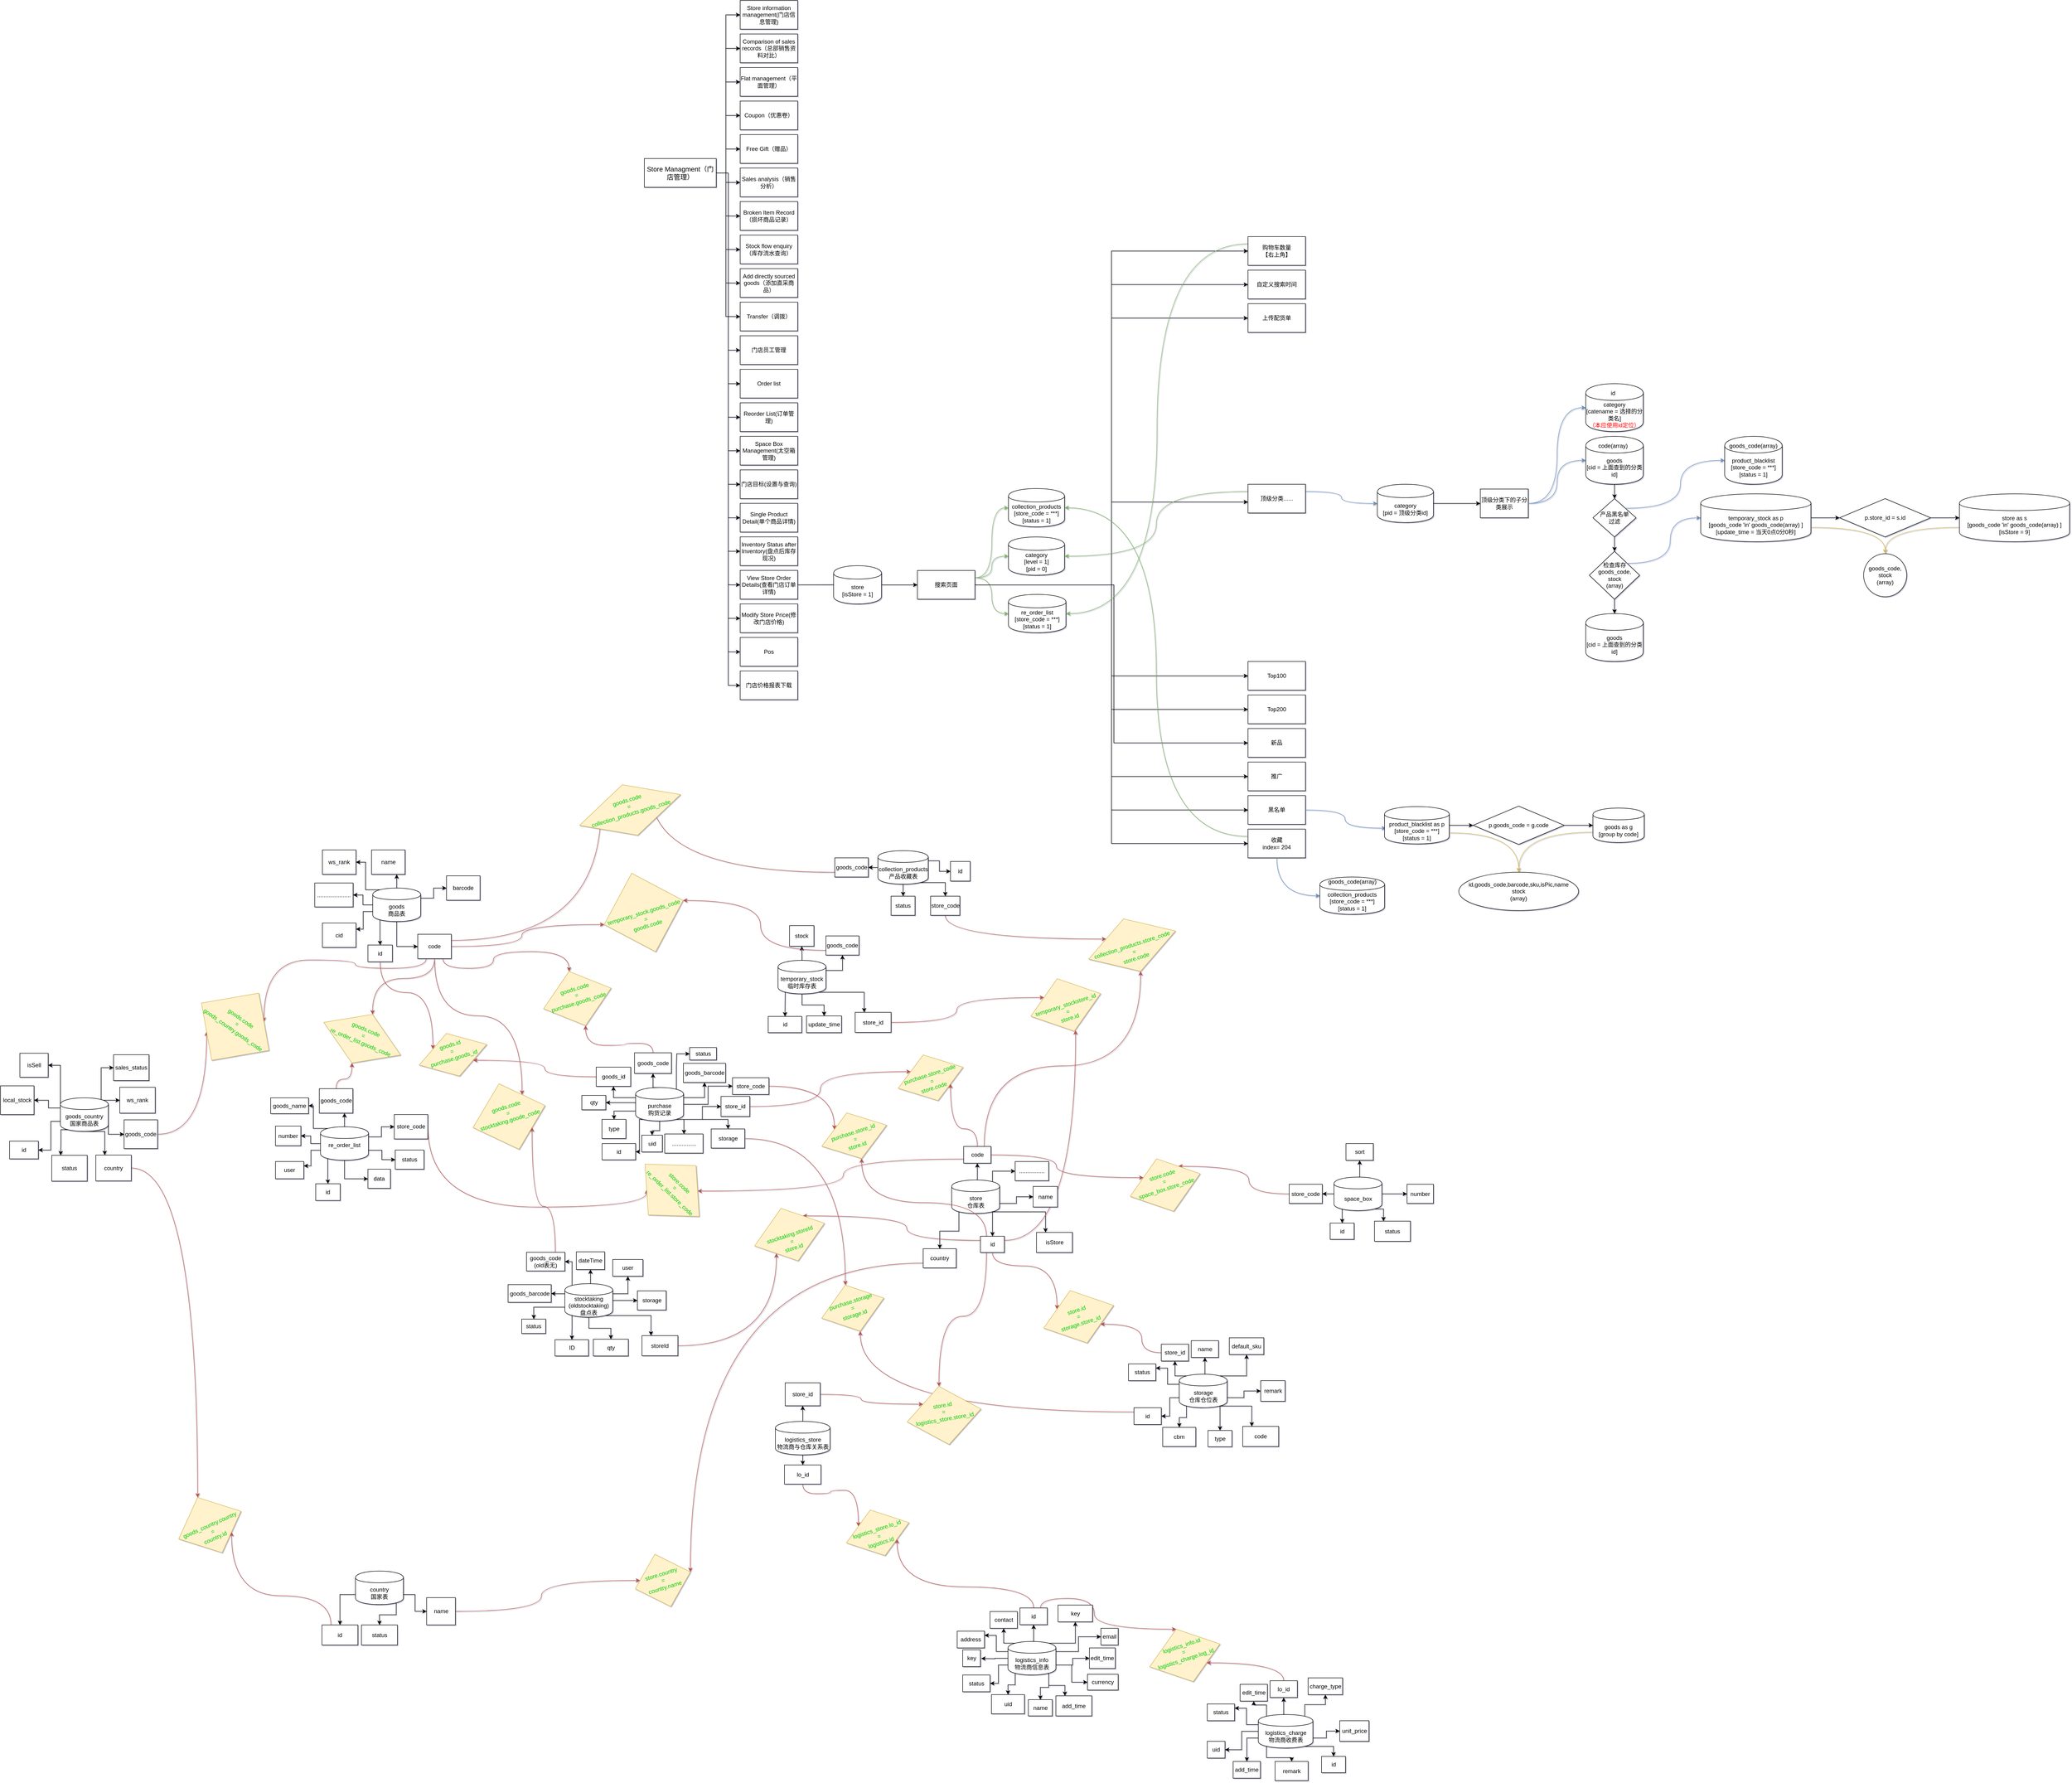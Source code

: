 <mxfile version="10.8.0" type="github"><diagram id="5CmChO88ZCy_D4HP_qRk" name="Page-1"><mxGraphModel dx="3627" dy="1460" grid="1" gridSize="10" guides="1" tooltips="1" connect="1" arrows="1" fold="1" page="1" pageScale="1" pageWidth="827" pageHeight="1169" math="0" shadow="1"><root><mxCell id="0"/><mxCell id="1" parent="0"/><mxCell id="SFwU59-bYgTN6q8P-rJa-7" value="" style="edgeStyle=orthogonalEdgeStyle;rounded=0;orthogonalLoop=1;jettySize=auto;html=1;entryX=0;entryY=0.5;entryDx=0;entryDy=0;" parent="1" source="SFwU59-bYgTN6q8P-rJa-2" target="SFwU59-bYgTN6q8P-rJa-6" edge="1"><mxGeometry relative="1" as="geometry"><Array as="points"><mxPoint x="170" y="510"/><mxPoint x="170" y="250"/></Array></mxGeometry></mxCell><mxCell id="SFwU59-bYgTN6q8P-rJa-8" style="edgeStyle=orthogonalEdgeStyle;rounded=0;orthogonalLoop=1;jettySize=auto;html=1;exitX=1;exitY=0.5;exitDx=0;exitDy=0;entryX=0;entryY=0.5;entryDx=0;entryDy=0;" parent="1" source="SFwU59-bYgTN6q8P-rJa-2" target="SFwU59-bYgTN6q8P-rJa-4" edge="1"><mxGeometry relative="1" as="geometry"><Array as="points"><mxPoint x="170" y="510"/><mxPoint x="170" y="180"/></Array></mxGeometry></mxCell><mxCell id="SFwU59-bYgTN6q8P-rJa-10" style="edgeStyle=orthogonalEdgeStyle;rounded=0;orthogonalLoop=1;jettySize=auto;html=1;exitX=1;exitY=0.5;exitDx=0;exitDy=0;entryX=0;entryY=0.5;entryDx=0;entryDy=0;" parent="1" source="SFwU59-bYgTN6q8P-rJa-2" target="SFwU59-bYgTN6q8P-rJa-9" edge="1"><mxGeometry relative="1" as="geometry"><Array as="points"><mxPoint x="170" y="510"/><mxPoint x="170" y="320"/></Array></mxGeometry></mxCell><mxCell id="SFwU59-bYgTN6q8P-rJa-12" style="edgeStyle=orthogonalEdgeStyle;rounded=0;orthogonalLoop=1;jettySize=auto;html=1;exitX=1;exitY=0.5;exitDx=0;exitDy=0;entryX=0;entryY=0.5;entryDx=0;entryDy=0;" parent="1" source="SFwU59-bYgTN6q8P-rJa-2" target="SFwU59-bYgTN6q8P-rJa-11" edge="1"><mxGeometry relative="1" as="geometry"><Array as="points"><mxPoint x="170" y="510"/><mxPoint x="170" y="390"/></Array></mxGeometry></mxCell><mxCell id="SFwU59-bYgTN6q8P-rJa-14" style="edgeStyle=orthogonalEdgeStyle;rounded=0;orthogonalLoop=1;jettySize=auto;html=1;exitX=1;exitY=0.5;exitDx=0;exitDy=0;entryX=0;entryY=0.5;entryDx=0;entryDy=0;" parent="1" source="SFwU59-bYgTN6q8P-rJa-2" target="SFwU59-bYgTN6q8P-rJa-13" edge="1"><mxGeometry relative="1" as="geometry"><Array as="points"><mxPoint x="170" y="510"/><mxPoint x="170" y="460"/></Array></mxGeometry></mxCell><mxCell id="SFwU59-bYgTN6q8P-rJa-20" style="edgeStyle=orthogonalEdgeStyle;rounded=0;orthogonalLoop=1;jettySize=auto;html=1;exitX=1;exitY=0.5;exitDx=0;exitDy=0;entryX=0;entryY=0.5;entryDx=0;entryDy=0;" parent="1" source="SFwU59-bYgTN6q8P-rJa-2" target="SFwU59-bYgTN6q8P-rJa-15" edge="1"><mxGeometry relative="1" as="geometry"><Array as="points"><mxPoint x="170" y="510"/><mxPoint x="170" y="530"/></Array></mxGeometry></mxCell><mxCell id="SFwU59-bYgTN6q8P-rJa-21" style="edgeStyle=orthogonalEdgeStyle;rounded=0;orthogonalLoop=1;jettySize=auto;html=1;exitX=1;exitY=0.5;exitDx=0;exitDy=0;entryX=0;entryY=0.5;entryDx=0;entryDy=0;" parent="1" source="SFwU59-bYgTN6q8P-rJa-2" target="SFwU59-bYgTN6q8P-rJa-16" edge="1"><mxGeometry relative="1" as="geometry"><Array as="points"><mxPoint x="170" y="510"/><mxPoint x="170" y="600"/></Array></mxGeometry></mxCell><mxCell id="SFwU59-bYgTN6q8P-rJa-22" style="edgeStyle=orthogonalEdgeStyle;rounded=0;orthogonalLoop=1;jettySize=auto;html=1;exitX=1;exitY=0.5;exitDx=0;exitDy=0;entryX=0;entryY=0.5;entryDx=0;entryDy=0;" parent="1" source="SFwU59-bYgTN6q8P-rJa-2" target="SFwU59-bYgTN6q8P-rJa-17" edge="1"><mxGeometry relative="1" as="geometry"><Array as="points"><mxPoint x="170" y="510"/><mxPoint x="170" y="670"/></Array></mxGeometry></mxCell><mxCell id="SFwU59-bYgTN6q8P-rJa-23" style="edgeStyle=orthogonalEdgeStyle;rounded=0;orthogonalLoop=1;jettySize=auto;html=1;exitX=1;exitY=0.5;exitDx=0;exitDy=0;entryX=0;entryY=0.5;entryDx=0;entryDy=0;" parent="1" source="SFwU59-bYgTN6q8P-rJa-2" target="SFwU59-bYgTN6q8P-rJa-18" edge="1"><mxGeometry relative="1" as="geometry"><Array as="points"><mxPoint x="170" y="510"/><mxPoint x="170" y="740"/></Array></mxGeometry></mxCell><mxCell id="SFwU59-bYgTN6q8P-rJa-24" style="edgeStyle=orthogonalEdgeStyle;rounded=0;orthogonalLoop=1;jettySize=auto;html=1;exitX=1;exitY=0.5;exitDx=0;exitDy=0;entryX=0;entryY=0.5;entryDx=0;entryDy=0;" parent="1" source="SFwU59-bYgTN6q8P-rJa-2" target="SFwU59-bYgTN6q8P-rJa-19" edge="1"><mxGeometry relative="1" as="geometry"><Array as="points"><mxPoint x="170" y="510"/><mxPoint x="170" y="810"/></Array></mxGeometry></mxCell><mxCell id="sZdn6E8oZk7gGVziHm5e-11" style="edgeStyle=orthogonalEdgeStyle;rounded=0;orthogonalLoop=1;jettySize=auto;html=1;exitX=1;exitY=0.5;exitDx=0;exitDy=0;entryX=0;entryY=0.5;entryDx=0;entryDy=0;" edge="1" parent="1" source="SFwU59-bYgTN6q8P-rJa-2" target="sZdn6E8oZk7gGVziHm5e-1"><mxGeometry relative="1" as="geometry"/></mxCell><mxCell id="sZdn6E8oZk7gGVziHm5e-12" style="edgeStyle=orthogonalEdgeStyle;rounded=0;orthogonalLoop=1;jettySize=auto;html=1;exitX=1;exitY=0.5;exitDx=0;exitDy=0;entryX=0;entryY=0.5;entryDx=0;entryDy=0;" edge="1" parent="1" source="SFwU59-bYgTN6q8P-rJa-2" target="sZdn6E8oZk7gGVziHm5e-2"><mxGeometry relative="1" as="geometry"/></mxCell><mxCell id="sZdn6E8oZk7gGVziHm5e-13" style="edgeStyle=orthogonalEdgeStyle;rounded=0;orthogonalLoop=1;jettySize=auto;html=1;exitX=1;exitY=0.5;exitDx=0;exitDy=0;entryX=0;entryY=0.5;entryDx=0;entryDy=0;" edge="1" parent="1" source="SFwU59-bYgTN6q8P-rJa-2" target="sZdn6E8oZk7gGVziHm5e-3"><mxGeometry relative="1" as="geometry"/></mxCell><mxCell id="sZdn6E8oZk7gGVziHm5e-14" style="edgeStyle=orthogonalEdgeStyle;rounded=0;orthogonalLoop=1;jettySize=auto;html=1;exitX=1;exitY=0.5;exitDx=0;exitDy=0;entryX=0;entryY=0.5;entryDx=0;entryDy=0;" edge="1" parent="1" source="SFwU59-bYgTN6q8P-rJa-2" target="sZdn6E8oZk7gGVziHm5e-4"><mxGeometry relative="1" as="geometry"/></mxCell><mxCell id="sZdn6E8oZk7gGVziHm5e-15" style="edgeStyle=orthogonalEdgeStyle;rounded=0;orthogonalLoop=1;jettySize=auto;html=1;exitX=1;exitY=0.5;exitDx=0;exitDy=0;entryX=0;entryY=0.5;entryDx=0;entryDy=0;" edge="1" parent="1" source="SFwU59-bYgTN6q8P-rJa-2" target="sZdn6E8oZk7gGVziHm5e-5"><mxGeometry relative="1" as="geometry"/></mxCell><mxCell id="sZdn6E8oZk7gGVziHm5e-16" style="edgeStyle=orthogonalEdgeStyle;rounded=0;orthogonalLoop=1;jettySize=auto;html=1;exitX=1;exitY=0.5;exitDx=0;exitDy=0;entryX=0;entryY=0.5;entryDx=0;entryDy=0;" edge="1" parent="1" source="SFwU59-bYgTN6q8P-rJa-2" target="sZdn6E8oZk7gGVziHm5e-6"><mxGeometry relative="1" as="geometry"/></mxCell><mxCell id="sZdn6E8oZk7gGVziHm5e-17" style="edgeStyle=orthogonalEdgeStyle;rounded=0;orthogonalLoop=1;jettySize=auto;html=1;exitX=1;exitY=0.5;exitDx=0;exitDy=0;entryX=0;entryY=0.5;entryDx=0;entryDy=0;" edge="1" parent="1" source="SFwU59-bYgTN6q8P-rJa-2" target="sZdn6E8oZk7gGVziHm5e-7"><mxGeometry relative="1" as="geometry"/></mxCell><mxCell id="sZdn6E8oZk7gGVziHm5e-18" style="edgeStyle=orthogonalEdgeStyle;rounded=0;orthogonalLoop=1;jettySize=auto;html=1;exitX=1;exitY=0.5;exitDx=0;exitDy=0;entryX=0;entryY=0.5;entryDx=0;entryDy=0;" edge="1" parent="1" source="SFwU59-bYgTN6q8P-rJa-2" target="sZdn6E8oZk7gGVziHm5e-8"><mxGeometry relative="1" as="geometry"/></mxCell><mxCell id="sZdn6E8oZk7gGVziHm5e-19" style="edgeStyle=orthogonalEdgeStyle;rounded=0;orthogonalLoop=1;jettySize=auto;html=1;exitX=1;exitY=0.5;exitDx=0;exitDy=0;entryX=0;entryY=0.5;entryDx=0;entryDy=0;" edge="1" parent="1" source="SFwU59-bYgTN6q8P-rJa-2" target="sZdn6E8oZk7gGVziHm5e-9"><mxGeometry relative="1" as="geometry"/></mxCell><mxCell id="sZdn6E8oZk7gGVziHm5e-20" style="edgeStyle=orthogonalEdgeStyle;rounded=0;orthogonalLoop=1;jettySize=auto;html=1;exitX=1;exitY=0.5;exitDx=0;exitDy=0;entryX=0;entryY=0.5;entryDx=0;entryDy=0;" edge="1" parent="1" source="SFwU59-bYgTN6q8P-rJa-2" target="sZdn6E8oZk7gGVziHm5e-10"><mxGeometry relative="1" as="geometry"/></mxCell><mxCell id="sZdn6E8oZk7gGVziHm5e-22" style="edgeStyle=orthogonalEdgeStyle;rounded=0;orthogonalLoop=1;jettySize=auto;html=1;exitX=1;exitY=0.5;exitDx=0;exitDy=0;entryX=0;entryY=0.5;entryDx=0;entryDy=0;" edge="1" parent="1" source="SFwU59-bYgTN6q8P-rJa-2" target="sZdn6E8oZk7gGVziHm5e-21"><mxGeometry relative="1" as="geometry"/></mxCell><mxCell id="SFwU59-bYgTN6q8P-rJa-2" value="&lt;font style=&quot;font-size: 14px&quot;&gt;Store Managment（门店管理）&lt;/font&gt;&lt;br&gt;" style="rounded=0;whiteSpace=wrap;html=1;" parent="1" vertex="1"><mxGeometry y="480" width="150" height="60" as="geometry"/></mxCell><mxCell id="SFwU59-bYgTN6q8P-rJa-4" value="&lt;span&gt;Store information management(门店信息管理)&lt;/span&gt;" style="rounded=0;whiteSpace=wrap;html=1;" parent="1" vertex="1"><mxGeometry x="200" y="150" width="120" height="60" as="geometry"/></mxCell><mxCell id="SFwU59-bYgTN6q8P-rJa-6" value="&lt;span&gt;Comparison of sales records（总部销售资料对比）&lt;/span&gt;&lt;br&gt;" style="rounded=0;whiteSpace=wrap;html=1;" parent="1" vertex="1"><mxGeometry x="200" y="220" width="120" height="60" as="geometry"/></mxCell><mxCell id="SFwU59-bYgTN6q8P-rJa-9" value="&lt;span&gt;Flat management（平面管理）&lt;/span&gt;&lt;br&gt;" style="rounded=0;whiteSpace=wrap;html=1;" parent="1" vertex="1"><mxGeometry x="200" y="290" width="120" height="60" as="geometry"/></mxCell><mxCell id="SFwU59-bYgTN6q8P-rJa-11" value="&lt;span&gt;Coupon（优惠卷）&lt;/span&gt;" style="rounded=0;whiteSpace=wrap;html=1;" parent="1" vertex="1"><mxGeometry x="200" y="360" width="120" height="60" as="geometry"/></mxCell><mxCell id="SFwU59-bYgTN6q8P-rJa-13" value="&lt;span&gt;Free Gift（赠品）&lt;/span&gt;&lt;br&gt;" style="rounded=0;whiteSpace=wrap;html=1;" parent="1" vertex="1"><mxGeometry x="200" y="430" width="120" height="60" as="geometry"/></mxCell><mxCell id="SFwU59-bYgTN6q8P-rJa-15" value="&lt;span&gt;Sales analysis（销售分析）&lt;/span&gt;&lt;br&gt;" style="rounded=0;whiteSpace=wrap;html=1;" parent="1" vertex="1"><mxGeometry x="200" y="499.833" width="120" height="60" as="geometry"/></mxCell><mxCell id="SFwU59-bYgTN6q8P-rJa-16" value="&lt;span&gt;Broken Item Record（损坏商品记录）&lt;/span&gt;&lt;br&gt;" style="rounded=0;whiteSpace=wrap;html=1;" parent="1" vertex="1"><mxGeometry x="200" y="569.833" width="120" height="60" as="geometry"/></mxCell><mxCell id="SFwU59-bYgTN6q8P-rJa-17" value="&lt;span&gt;Stock flow enquiry（库存流水查询）&lt;/span&gt;&lt;br&gt;" style="rounded=0;whiteSpace=wrap;html=1;" parent="1" vertex="1"><mxGeometry x="200" y="639.833" width="120" height="60" as="geometry"/></mxCell><mxCell id="SFwU59-bYgTN6q8P-rJa-18" value="&lt;span&gt;Add directly sourced goods（添加直采商品）&lt;/span&gt;&lt;br&gt;" style="rounded=0;whiteSpace=wrap;html=1;" parent="1" vertex="1"><mxGeometry x="200" y="709.833" width="120" height="60" as="geometry"/></mxCell><mxCell id="SFwU59-bYgTN6q8P-rJa-19" value="&lt;span&gt;Transfer（调拨）&lt;/span&gt;&lt;br&gt;" style="rounded=0;whiteSpace=wrap;html=1;" parent="1" vertex="1"><mxGeometry x="200" y="779.833" width="120" height="60" as="geometry"/></mxCell><mxCell id="sZdn6E8oZk7gGVziHm5e-1" value="&lt;span&gt;门店员工管理&lt;/span&gt;&lt;br&gt;" style="rounded=0;whiteSpace=wrap;html=1;" vertex="1" parent="1"><mxGeometry x="200" y="850" width="120" height="60" as="geometry"/></mxCell><mxCell id="sZdn6E8oZk7gGVziHm5e-2" value="&lt;span&gt;Order list&lt;/span&gt;&lt;br&gt;" style="rounded=0;whiteSpace=wrap;html=1;" vertex="1" parent="1"><mxGeometry x="200" y="920" width="120" height="60" as="geometry"/></mxCell><mxCell id="sZdn6E8oZk7gGVziHm5e-3" value="&lt;span&gt;Reorder List(订单管理)&lt;/span&gt;&lt;br&gt;" style="rounded=0;whiteSpace=wrap;html=1;" vertex="1" parent="1"><mxGeometry x="200" y="990" width="120" height="60" as="geometry"/></mxCell><mxCell id="sZdn6E8oZk7gGVziHm5e-4" value="&lt;span&gt;Space Box Management(太空箱管理)&lt;/span&gt;&lt;br&gt;" style="rounded=0;whiteSpace=wrap;html=1;" vertex="1" parent="1"><mxGeometry x="200" y="1060" width="120" height="60" as="geometry"/></mxCell><mxCell id="sZdn6E8oZk7gGVziHm5e-5" value="&lt;span&gt;门店目标(设置与查询)&lt;/span&gt;&lt;br&gt;" style="rounded=0;whiteSpace=wrap;html=1;" vertex="1" parent="1"><mxGeometry x="200" y="1130" width="120" height="60" as="geometry"/></mxCell><mxCell id="sZdn6E8oZk7gGVziHm5e-6" value="&lt;span&gt;Single Product Detail(单个商品详情)&lt;/span&gt;&lt;br&gt;" style="rounded=0;whiteSpace=wrap;html=1;" vertex="1" parent="1"><mxGeometry x="200" y="1199.833" width="120" height="60" as="geometry"/></mxCell><mxCell id="sZdn6E8oZk7gGVziHm5e-7" value="&lt;span&gt;Inventory Status after Inventory(盘点后库存现况)&lt;/span&gt;&lt;br&gt;" style="rounded=0;whiteSpace=wrap;html=1;" vertex="1" parent="1"><mxGeometry x="200" y="1269.833" width="120" height="60" as="geometry"/></mxCell><mxCell id="sZdn6E8oZk7gGVziHm5e-24" style="edgeStyle=orthogonalEdgeStyle;rounded=0;orthogonalLoop=1;jettySize=auto;html=1;exitX=1;exitY=0.5;exitDx=0;exitDy=0;entryX=0;entryY=0.5;entryDx=0;entryDy=0;" edge="1" parent="1" source="sZdn6E8oZk7gGVziHm5e-8" target="sZdn6E8oZk7gGVziHm5e-25"><mxGeometry relative="1" as="geometry"><Array as="points"><mxPoint x="460" y="1370"/></Array></mxGeometry></mxCell><mxCell id="sZdn6E8oZk7gGVziHm5e-8" value="&lt;span&gt;View Store Order Details(查看门店订单详情)&lt;/span&gt;&lt;br&gt;" style="rounded=0;whiteSpace=wrap;html=1;" vertex="1" parent="1"><mxGeometry x="200" y="1339.833" width="120" height="60" as="geometry"/></mxCell><mxCell id="sZdn6E8oZk7gGVziHm5e-9" value="&lt;span&gt;Modify Store Price(修改门店价格)&lt;/span&gt;&lt;br&gt;" style="rounded=0;whiteSpace=wrap;html=1;" vertex="1" parent="1"><mxGeometry x="200" y="1409.833" width="120" height="60" as="geometry"/></mxCell><mxCell id="sZdn6E8oZk7gGVziHm5e-10" value="&lt;span&gt;Pos&lt;/span&gt;&lt;br&gt;" style="rounded=0;whiteSpace=wrap;html=1;" vertex="1" parent="1"><mxGeometry x="200" y="1479.833" width="120" height="60" as="geometry"/></mxCell><mxCell id="sZdn6E8oZk7gGVziHm5e-21" value="&lt;span&gt;门店价格报表下载&lt;/span&gt;&lt;br&gt;" style="rounded=0;whiteSpace=wrap;html=1;" vertex="1" parent="1"><mxGeometry x="200" y="1549.833" width="120" height="60" as="geometry"/></mxCell><mxCell id="sZdn6E8oZk7gGVziHm5e-27" style="edgeStyle=orthogonalEdgeStyle;rounded=0;orthogonalLoop=1;jettySize=auto;html=1;exitX=1;exitY=0.5;exitDx=0;exitDy=0;" edge="1" parent="1" source="sZdn6E8oZk7gGVziHm5e-25" target="sZdn6E8oZk7gGVziHm5e-26"><mxGeometry relative="1" as="geometry"/></mxCell><mxCell id="sZdn6E8oZk7gGVziHm5e-25" value="&lt;span&gt;store&lt;/span&gt;&lt;br&gt;&lt;span&gt;[isStore = 1]&lt;/span&gt;" style="shape=cylinder;whiteSpace=wrap;html=1;boundedLbl=1;backgroundOutline=1;" vertex="1" parent="1"><mxGeometry x="395" y="1330" width="100" height="80" as="geometry"/></mxCell><mxCell id="sZdn6E8oZk7gGVziHm5e-36" style="edgeStyle=orthogonalEdgeStyle;rounded=0;orthogonalLoop=1;jettySize=auto;html=1;exitX=1;exitY=0.5;exitDx=0;exitDy=0;entryX=0;entryY=0.5;entryDx=0;entryDy=0;" edge="1" parent="1" source="sZdn6E8oZk7gGVziHm5e-26" target="sZdn6E8oZk7gGVziHm5e-28"><mxGeometry relative="1" as="geometry"/></mxCell><mxCell id="sZdn6E8oZk7gGVziHm5e-37" style="edgeStyle=orthogonalEdgeStyle;rounded=0;orthogonalLoop=1;jettySize=auto;html=1;exitX=1;exitY=0.5;exitDx=0;exitDy=0;entryX=0;entryY=0.5;entryDx=0;entryDy=0;" edge="1" parent="1" source="sZdn6E8oZk7gGVziHm5e-26" target="sZdn6E8oZk7gGVziHm5e-29"><mxGeometry relative="1" as="geometry"/></mxCell><mxCell id="sZdn6E8oZk7gGVziHm5e-38" style="edgeStyle=orthogonalEdgeStyle;rounded=0;orthogonalLoop=1;jettySize=auto;html=1;exitX=1;exitY=0.5;exitDx=0;exitDy=0;entryX=0;entryY=0.5;entryDx=0;entryDy=0;" edge="1" parent="1" source="sZdn6E8oZk7gGVziHm5e-26" target="sZdn6E8oZk7gGVziHm5e-30"><mxGeometry relative="1" as="geometry"/></mxCell><mxCell id="sZdn6E8oZk7gGVziHm5e-39" style="edgeStyle=orthogonalEdgeStyle;rounded=0;orthogonalLoop=1;jettySize=auto;html=1;exitX=1;exitY=0.5;exitDx=0;exitDy=0;entryX=0;entryY=0.5;entryDx=0;entryDy=0;" edge="1" parent="1" source="sZdn6E8oZk7gGVziHm5e-26" target="sZdn6E8oZk7gGVziHm5e-31"><mxGeometry relative="1" as="geometry"/></mxCell><mxCell id="sZdn6E8oZk7gGVziHm5e-40" style="edgeStyle=orthogonalEdgeStyle;rounded=0;orthogonalLoop=1;jettySize=auto;html=1;exitX=1;exitY=0.5;exitDx=0;exitDy=0;" edge="1" parent="1" source="sZdn6E8oZk7gGVziHm5e-26" target="sZdn6E8oZk7gGVziHm5e-32"><mxGeometry relative="1" as="geometry"><Array as="points"><mxPoint x="980" y="1370"/><mxPoint x="980" y="1700"/></Array></mxGeometry></mxCell><mxCell id="sZdn6E8oZk7gGVziHm5e-41" style="edgeStyle=orthogonalEdgeStyle;rounded=0;orthogonalLoop=1;jettySize=auto;html=1;exitX=1;exitY=0.5;exitDx=0;exitDy=0;entryX=0;entryY=0.5;entryDx=0;entryDy=0;" edge="1" parent="1" source="sZdn6E8oZk7gGVziHm5e-26" target="sZdn6E8oZk7gGVziHm5e-33"><mxGeometry relative="1" as="geometry"/></mxCell><mxCell id="sZdn6E8oZk7gGVziHm5e-42" style="edgeStyle=orthogonalEdgeStyle;rounded=0;orthogonalLoop=1;jettySize=auto;html=1;exitX=1;exitY=0.5;exitDx=0;exitDy=0;entryX=0;entryY=0.5;entryDx=0;entryDy=0;" edge="1" parent="1" source="sZdn6E8oZk7gGVziHm5e-26" target="sZdn6E8oZk7gGVziHm5e-34"><mxGeometry relative="1" as="geometry"/></mxCell><mxCell id="sZdn6E8oZk7gGVziHm5e-43" style="edgeStyle=orthogonalEdgeStyle;rounded=0;orthogonalLoop=1;jettySize=auto;html=1;exitX=1;exitY=0.5;exitDx=0;exitDy=0;entryX=0;entryY=0.5;entryDx=0;entryDy=0;" edge="1" parent="1" source="sZdn6E8oZk7gGVziHm5e-26" target="sZdn6E8oZk7gGVziHm5e-35"><mxGeometry relative="1" as="geometry"/></mxCell><mxCell id="sZdn6E8oZk7gGVziHm5e-50" style="edgeStyle=orthogonalEdgeStyle;orthogonalLoop=1;jettySize=auto;html=1;exitX=1;exitY=0.25;exitDx=0;exitDy=0;entryX=0;entryY=0.5;entryDx=0;entryDy=0;curved=1;fillColor=#d5e8d4;strokeColor=#82b366;" edge="1" parent="1" source="sZdn6E8oZk7gGVziHm5e-26" target="sZdn6E8oZk7gGVziHm5e-44"><mxGeometry relative="1" as="geometry"/></mxCell><mxCell id="sZdn6E8oZk7gGVziHm5e-51" style="edgeStyle=orthogonalEdgeStyle;orthogonalLoop=1;jettySize=auto;html=1;exitX=1;exitY=0.25;exitDx=0;exitDy=0;curved=1;fillColor=#d5e8d4;strokeColor=#82b366;" edge="1" parent="1" source="sZdn6E8oZk7gGVziHm5e-26" target="sZdn6E8oZk7gGVziHm5e-49"><mxGeometry relative="1" as="geometry"/></mxCell><mxCell id="sZdn6E8oZk7gGVziHm5e-62" style="edgeStyle=orthogonalEdgeStyle;orthogonalLoop=1;jettySize=auto;html=1;exitX=1;exitY=0.5;exitDx=0;exitDy=0;entryX=0;entryY=0.617;entryDx=0;entryDy=0;entryPerimeter=0;rounded=0;" edge="1" parent="1" source="sZdn6E8oZk7gGVziHm5e-26" target="sZdn6E8oZk7gGVziHm5e-61"><mxGeometry relative="1" as="geometry"><Array as="points"><mxPoint x="975" y="1370"/><mxPoint x="975" y="1197"/></Array></mxGeometry></mxCell><mxCell id="sZdn6E8oZk7gGVziHm5e-64" style="edgeStyle=orthogonalEdgeStyle;orthogonalLoop=1;jettySize=auto;html=1;exitX=1;exitY=0.25;exitDx=0;exitDy=0;curved=1;fillColor=#d5e8d4;strokeColor=#82b366;" edge="1" parent="1" source="sZdn6E8oZk7gGVziHm5e-26" target="sZdn6E8oZk7gGVziHm5e-63"><mxGeometry relative="1" as="geometry"/></mxCell><mxCell id="sZdn6E8oZk7gGVziHm5e-67" style="edgeStyle=orthogonalEdgeStyle;orthogonalLoop=1;jettySize=auto;html=1;exitX=1;exitY=0.5;exitDx=0;exitDy=0;entryX=0;entryY=0.5;entryDx=0;entryDy=0;rounded=0;" edge="1" parent="1" source="sZdn6E8oZk7gGVziHm5e-26" target="sZdn6E8oZk7gGVziHm5e-66"><mxGeometry relative="1" as="geometry"/></mxCell><mxCell id="sZdn6E8oZk7gGVziHm5e-26" value="搜索页面" style="rounded=0;whiteSpace=wrap;html=1;" vertex="1" parent="1"><mxGeometry x="570" y="1340" width="120" height="60" as="geometry"/></mxCell><mxCell id="sZdn6E8oZk7gGVziHm5e-69" style="edgeStyle=orthogonalEdgeStyle;curved=1;orthogonalLoop=1;jettySize=auto;html=1;exitX=1;exitY=0.25;exitDx=0;exitDy=0;entryX=0;entryY=0.5;entryDx=0;entryDy=0;fillColor=#dae8fc;strokeColor=#6c8ebf;" edge="1" parent="1" source="sZdn6E8oZk7gGVziHm5e-61" target="sZdn6E8oZk7gGVziHm5e-70"><mxGeometry relative="1" as="geometry"><mxPoint x="1600" y="1060" as="targetPoint"/></mxGeometry></mxCell><mxCell id="sZdn6E8oZk7gGVziHm5e-28" value="自定义搜索时间" style="rounded=0;whiteSpace=wrap;html=1;" vertex="1" parent="1"><mxGeometry x="1260" y="713" width="120" height="60" as="geometry"/></mxCell><mxCell id="sZdn6E8oZk7gGVziHm5e-29" value="上传配货单" style="rounded=0;whiteSpace=wrap;html=1;" vertex="1" parent="1"><mxGeometry x="1260" y="783" width="120" height="60" as="geometry"/></mxCell><mxCell id="sZdn6E8oZk7gGVziHm5e-30" value="Top100" style="rounded=0;whiteSpace=wrap;html=1;" vertex="1" parent="1"><mxGeometry x="1260" y="1530" width="120" height="60" as="geometry"/></mxCell><mxCell id="sZdn6E8oZk7gGVziHm5e-31" value="Top200" style="rounded=0;whiteSpace=wrap;html=1;" vertex="1" parent="1"><mxGeometry x="1260" y="1600" width="120" height="60" as="geometry"/></mxCell><mxCell id="sZdn6E8oZk7gGVziHm5e-32" value="新品" style="rounded=0;whiteSpace=wrap;html=1;" vertex="1" parent="1"><mxGeometry x="1260" y="1670" width="120" height="60" as="geometry"/></mxCell><mxCell id="sZdn6E8oZk7gGVziHm5e-33" value="推广" style="rounded=0;whiteSpace=wrap;html=1;" vertex="1" parent="1"><mxGeometry x="1260" y="1740" width="120" height="60" as="geometry"/></mxCell><mxCell id="sZdn6E8oZk7gGVziHm5e-34" value="黑名单" style="rounded=0;whiteSpace=wrap;html=1;" vertex="1" parent="1"><mxGeometry x="1260" y="1810" width="120" height="60" as="geometry"/></mxCell><mxCell id="sZdn6E8oZk7gGVziHm5e-35" value="收藏&lt;br&gt;index= 204&lt;br&gt;" style="rounded=0;whiteSpace=wrap;html=1;" vertex="1" parent="1"><mxGeometry x="1260" y="1880" width="120" height="60" as="geometry"/></mxCell><mxCell id="sZdn6E8oZk7gGVziHm5e-44" value="collection_products&lt;br&gt;&lt;span&gt;[store_code = ***]&lt;br&gt;[status = 1]&lt;br&gt;&lt;/span&gt;" style="shape=cylinder;whiteSpace=wrap;html=1;boundedLbl=1;backgroundOutline=1;" vertex="1" parent="1"><mxGeometry x="760" y="1169" width="117" height="80" as="geometry"/></mxCell><mxCell id="sZdn6E8oZk7gGVziHm5e-49" value="category&lt;br&gt;&lt;span&gt;[level = 1]&lt;br&gt;[pid = 0]&lt;br&gt;&lt;/span&gt;" style="shape=cylinder;whiteSpace=wrap;html=1;boundedLbl=1;backgroundOutline=1;" vertex="1" parent="1"><mxGeometry x="760" y="1270" width="117" height="80" as="geometry"/></mxCell><mxCell id="sZdn6E8oZk7gGVziHm5e-57" style="edgeStyle=orthogonalEdgeStyle;orthogonalLoop=1;jettySize=auto;html=1;exitX=0;exitY=0.25;exitDx=0;exitDy=0;entryX=1;entryY=0.5;entryDx=0;entryDy=0;fillColor=#d5e8d4;strokeColor=#82b366;curved=1;" edge="1" parent="1" source="sZdn6E8oZk7gGVziHm5e-35" target="sZdn6E8oZk7gGVziHm5e-44"><mxGeometry relative="1" as="geometry"/></mxCell><mxCell id="sZdn6E8oZk7gGVziHm5e-65" style="edgeStyle=orthogonalEdgeStyle;curved=1;orthogonalLoop=1;jettySize=auto;html=1;exitX=0;exitY=0.25;exitDx=0;exitDy=0;entryX=1;entryY=0.5;entryDx=0;entryDy=0;fillColor=#d5e8d4;strokeColor=#82b366;" edge="1" parent="1" source="sZdn6E8oZk7gGVziHm5e-61" target="sZdn6E8oZk7gGVziHm5e-49"><mxGeometry relative="1" as="geometry"/></mxCell><mxCell id="sZdn6E8oZk7gGVziHm5e-61" value="顶级分类......" style="rounded=0;whiteSpace=wrap;html=1;" vertex="1" parent="1"><mxGeometry x="1260" y="1160" width="120" height="60" as="geometry"/></mxCell><mxCell id="sZdn6E8oZk7gGVziHm5e-63" value="&lt;span&gt;re_order_list&lt;br&gt;[store_code = ***]&lt;br&gt;[status = 1]&lt;br&gt;&lt;/span&gt;" style="shape=cylinder;whiteSpace=wrap;html=1;boundedLbl=1;backgroundOutline=1;" vertex="1" parent="1"><mxGeometry x="760" y="1390" width="120" height="80" as="geometry"/></mxCell><mxCell id="sZdn6E8oZk7gGVziHm5e-68" style="edgeStyle=orthogonalEdgeStyle;orthogonalLoop=1;jettySize=auto;html=1;exitX=0;exitY=0.25;exitDx=0;exitDy=0;entryX=1;entryY=0.5;entryDx=0;entryDy=0;fillColor=#d5e8d4;strokeColor=#82b366;curved=1;" edge="1" parent="1" source="sZdn6E8oZk7gGVziHm5e-66" target="sZdn6E8oZk7gGVziHm5e-63"><mxGeometry relative="1" as="geometry"/></mxCell><mxCell id="sZdn6E8oZk7gGVziHm5e-66" value="购物车数量&lt;br&gt;【右上角】" style="rounded=0;whiteSpace=wrap;html=1;" vertex="1" parent="1"><mxGeometry x="1260" y="643" width="120" height="60" as="geometry"/></mxCell><mxCell id="sZdn6E8oZk7gGVziHm5e-71" style="edgeStyle=orthogonalEdgeStyle;orthogonalLoop=1;jettySize=auto;html=1;exitX=1;exitY=0.5;exitDx=0;exitDy=0;rounded=0;" edge="1" parent="1" source="sZdn6E8oZk7gGVziHm5e-70" target="sZdn6E8oZk7gGVziHm5e-72"><mxGeometry relative="1" as="geometry"><mxPoint x="1805" y="1200" as="targetPoint"/></mxGeometry></mxCell><mxCell id="sZdn6E8oZk7gGVziHm5e-70" value="category&lt;span&gt;&lt;br&gt;[pid = 顶级分类id]&lt;br&gt;&lt;/span&gt;" style="shape=cylinder;whiteSpace=wrap;html=1;boundedLbl=1;backgroundOutline=1;" vertex="1" parent="1"><mxGeometry x="1530" y="1160" width="117" height="80" as="geometry"/></mxCell><mxCell id="sZdn6E8oZk7gGVziHm5e-72" value="顶级分类下的子分类展示" style="rounded=0;whiteSpace=wrap;html=1;" vertex="1" parent="1"><mxGeometry x="1745" y="1170" width="100" height="60" as="geometry"/></mxCell><mxCell id="sZdn6E8oZk7gGVziHm5e-73" style="edgeStyle=orthogonalEdgeStyle;curved=1;orthogonalLoop=1;jettySize=auto;html=1;exitX=1;exitY=0.5;exitDx=0;exitDy=0;entryX=0;entryY=0.5;entryDx=0;entryDy=0;fillColor=#dae8fc;strokeColor=#6c8ebf;" edge="1" parent="1" target="sZdn6E8oZk7gGVziHm5e-74" source="sZdn6E8oZk7gGVziHm5e-72"><mxGeometry relative="1" as="geometry"><mxPoint x="1545" y="1070" as="targetPoint"/><mxPoint x="1325" y="1185" as="sourcePoint"/></mxGeometry></mxCell><mxCell id="sZdn6E8oZk7gGVziHm5e-74" value="category&lt;span&gt;&lt;br&gt;[catename&amp;nbsp;= 选择的分类名]&lt;br&gt;&lt;font color=&quot;#ff0000&quot;&gt;（本应使用id定位）&lt;/font&gt;&lt;br&gt;&lt;/span&gt;" style="shape=cylinder;whiteSpace=wrap;html=1;boundedLbl=1;backgroundOutline=1;" vertex="1" parent="1"><mxGeometry x="1965" y="950" width="120" height="100" as="geometry"/></mxCell><mxCell id="sZdn6E8oZk7gGVziHm5e-79" style="edgeStyle=orthogonalEdgeStyle;curved=1;orthogonalLoop=1;jettySize=auto;html=1;exitX=1;exitY=0.5;exitDx=0;exitDy=0;entryX=0;entryY=0.5;entryDx=0;entryDy=0;fillColor=#dae8fc;strokeColor=#6c8ebf;" edge="1" parent="1" target="sZdn6E8oZk7gGVziHm5e-80" source="sZdn6E8oZk7gGVziHm5e-72"><mxGeometry relative="1" as="geometry"><mxPoint x="1555" y="1160" as="targetPoint"/><mxPoint x="1855" y="1290" as="sourcePoint"/></mxGeometry></mxCell><mxCell id="sZdn6E8oZk7gGVziHm5e-80" value="goods&lt;span&gt;&lt;br&gt;[cid = 上面查到的分类id]&lt;br&gt;&lt;/span&gt;" style="shape=cylinder;whiteSpace=wrap;html=1;boundedLbl=1;backgroundOutline=1;" vertex="1" parent="1"><mxGeometry x="1965" y="1060" width="120" height="100" as="geometry"/></mxCell><mxCell id="sZdn6E8oZk7gGVziHm5e-87" value="goods&lt;span&gt;&lt;br&gt;[cid = 上面查到的分类id]&lt;br&gt;&lt;/span&gt;" style="shape=cylinder;whiteSpace=wrap;html=1;boundedLbl=1;backgroundOutline=1;" vertex="1" parent="1"><mxGeometry x="1965" y="1430" width="120" height="100" as="geometry"/></mxCell><mxCell id="sZdn6E8oZk7gGVziHm5e-85" value="id" style="text;html=1;strokeColor=none;fillColor=none;align=center;verticalAlign=middle;whiteSpace=wrap;rounded=0;" vertex="1" parent="1"><mxGeometry x="2002" y="960" width="40" height="20" as="geometry"/></mxCell><mxCell id="sZdn6E8oZk7gGVziHm5e-86" value="code(array)" style="text;html=1;strokeColor=none;fillColor=none;align=center;verticalAlign=middle;whiteSpace=wrap;rounded=0;" vertex="1" parent="1"><mxGeometry x="2002" y="1070" width="40" height="20" as="geometry"/></mxCell><mxCell id="sZdn6E8oZk7gGVziHm5e-90" value="产品黑名单&lt;br&gt;过滤" style="rhombus;whiteSpace=wrap;html=1;" vertex="1" parent="1"><mxGeometry x="1980" y="1190" width="90" height="80" as="geometry"/></mxCell><mxCell id="sZdn6E8oZk7gGVziHm5e-91" value="" style="edgeStyle=orthogonalEdgeStyle;rounded=0;orthogonalLoop=1;jettySize=auto;html=1;" edge="1" parent="1" source="sZdn6E8oZk7gGVziHm5e-80" target="sZdn6E8oZk7gGVziHm5e-90"><mxGeometry relative="1" as="geometry"><mxPoint x="2025" y="1160" as="sourcePoint"/><mxPoint x="2025" y="1280" as="targetPoint"/></mxGeometry></mxCell><mxCell id="sZdn6E8oZk7gGVziHm5e-92" style="edgeStyle=orthogonalEdgeStyle;curved=1;orthogonalLoop=1;jettySize=auto;html=1;exitX=1;exitY=0;exitDx=0;exitDy=0;entryX=0;entryY=0.5;entryDx=0;entryDy=0;fillColor=#dae8fc;strokeColor=#6c8ebf;" edge="1" parent="1" target="sZdn6E8oZk7gGVziHm5e-93" source="sZdn6E8oZk7gGVziHm5e-90"><mxGeometry relative="1" as="geometry"><mxPoint x="1795" y="1160" as="targetPoint"/><mxPoint x="2085" y="1200" as="sourcePoint"/></mxGeometry></mxCell><mxCell id="sZdn6E8oZk7gGVziHm5e-93" value="product_blacklist&lt;span&gt;&lt;br&gt;[store_code&amp;nbsp;= ***]&lt;br&gt;[status = 1]&lt;br&gt;&lt;/span&gt;" style="shape=cylinder;whiteSpace=wrap;html=1;boundedLbl=1;backgroundOutline=1;" vertex="1" parent="1"><mxGeometry x="2255" y="1060" width="120" height="100" as="geometry"/></mxCell><mxCell id="sZdn6E8oZk7gGVziHm5e-94" value="goods_code(array)" style="text;html=1;strokeColor=none;fillColor=none;align=center;verticalAlign=middle;whiteSpace=wrap;rounded=0;" vertex="1" parent="1"><mxGeometry x="2295" y="1070" width="40" height="20" as="geometry"/></mxCell><mxCell id="sZdn6E8oZk7gGVziHm5e-96" value="" style="edgeStyle=orthogonalEdgeStyle;rounded=0;orthogonalLoop=1;jettySize=auto;html=1;" edge="1" parent="1" source="sZdn6E8oZk7gGVziHm5e-97"><mxGeometry relative="1" as="geometry"><mxPoint x="2025" y="1430" as="targetPoint"/></mxGeometry></mxCell><mxCell id="sZdn6E8oZk7gGVziHm5e-97" value="检查库存&lt;br&gt;&lt;div&gt;goods_code,&lt;/div&gt;&lt;div&gt;stock&lt;/div&gt;&lt;div&gt;(array)&lt;/div&gt;" style="rhombus;whiteSpace=wrap;html=1;" vertex="1" parent="1"><mxGeometry x="1972.5" y="1300" width="105" height="100" as="geometry"/></mxCell><mxCell id="sZdn6E8oZk7gGVziHm5e-98" value="" style="edgeStyle=orthogonalEdgeStyle;rounded=0;orthogonalLoop=1;jettySize=auto;html=1;exitX=0.5;exitY=1;exitDx=0;exitDy=0;" edge="1" parent="1" target="sZdn6E8oZk7gGVziHm5e-97" source="sZdn6E8oZk7gGVziHm5e-90"><mxGeometry relative="1" as="geometry"><mxPoint x="2025" y="1290" as="sourcePoint"/><mxPoint x="2025" y="1410" as="targetPoint"/></mxGeometry></mxCell><mxCell id="sZdn6E8oZk7gGVziHm5e-99" style="edgeStyle=orthogonalEdgeStyle;curved=1;orthogonalLoop=1;jettySize=auto;html=1;exitX=1;exitY=0;exitDx=0;exitDy=0;entryX=0;entryY=0.5;entryDx=0;entryDy=0;fillColor=#dae8fc;strokeColor=#6c8ebf;" edge="1" parent="1" target="sZdn6E8oZk7gGVziHm5e-100" source="sZdn6E8oZk7gGVziHm5e-97"><mxGeometry relative="1" as="geometry"><mxPoint x="1795" y="1280" as="targetPoint"/><mxPoint x="2048" y="1330" as="sourcePoint"/></mxGeometry></mxCell><mxCell id="sZdn6E8oZk7gGVziHm5e-103" style="edgeStyle=orthogonalEdgeStyle;rounded=0;orthogonalLoop=1;jettySize=auto;html=1;exitX=1;exitY=0.5;exitDx=0;exitDy=0;" edge="1" parent="1" source="sZdn6E8oZk7gGVziHm5e-105" target="sZdn6E8oZk7gGVziHm5e-102"><mxGeometry relative="1" as="geometry"/></mxCell><mxCell id="sZdn6E8oZk7gGVziHm5e-107" style="edgeStyle=orthogonalEdgeStyle;orthogonalLoop=1;jettySize=auto;html=1;exitX=1;exitY=0.7;exitDx=0;exitDy=0;curved=1;fillColor=#fff2cc;strokeColor=#d6b656;entryX=0.5;entryY=0;entryDx=0;entryDy=0;" edge="1" parent="1" source="sZdn6E8oZk7gGVziHm5e-100" target="sZdn6E8oZk7gGVziHm5e-110"><mxGeometry relative="1" as="geometry"><mxPoint x="2585" y="1310" as="targetPoint"/></mxGeometry></mxCell><mxCell id="sZdn6E8oZk7gGVziHm5e-100" value="temporary_stock as p&lt;span&gt;&lt;br&gt;[goods_code 'in' goods_code(array) ]&lt;br&gt;[update_time&amp;nbsp;= 当天0点0分0秒]&lt;br&gt;&lt;/span&gt;" style="shape=cylinder;whiteSpace=wrap;html=1;boundedLbl=1;backgroundOutline=1;" vertex="1" parent="1"><mxGeometry x="2205" y="1180" width="230" height="100" as="geometry"/></mxCell><mxCell id="sZdn6E8oZk7gGVziHm5e-108" style="edgeStyle=orthogonalEdgeStyle;orthogonalLoop=1;jettySize=auto;html=1;exitX=0;exitY=0.7;exitDx=0;exitDy=0;curved=1;fillColor=#fff2cc;strokeColor=#d6b656;entryX=0.5;entryY=0;entryDx=0;entryDy=0;" edge="1" parent="1" source="sZdn6E8oZk7gGVziHm5e-102" target="sZdn6E8oZk7gGVziHm5e-110"><mxGeometry relative="1" as="geometry"><mxPoint x="2585" y="1310" as="targetPoint"/></mxGeometry></mxCell><mxCell id="sZdn6E8oZk7gGVziHm5e-102" value="store as s&lt;span&gt;&lt;br&gt;[goods_code 'in' goods_code(array) ]&lt;br&gt;[isStore = 9]&lt;br&gt;&lt;/span&gt;" style="shape=cylinder;whiteSpace=wrap;html=1;boundedLbl=1;backgroundOutline=1;" vertex="1" parent="1"><mxGeometry x="2745" y="1180" width="230" height="100" as="geometry"/></mxCell><mxCell id="sZdn6E8oZk7gGVziHm5e-105" value="p.store_id = s.id&lt;br&gt;" style="rhombus;whiteSpace=wrap;html=1;" vertex="1" parent="1"><mxGeometry x="2495" y="1190" width="190" height="80" as="geometry"/></mxCell><mxCell id="sZdn6E8oZk7gGVziHm5e-106" style="edgeStyle=orthogonalEdgeStyle;rounded=0;orthogonalLoop=1;jettySize=auto;html=1;exitX=1;exitY=0.5;exitDx=0;exitDy=0;" edge="1" parent="1" source="sZdn6E8oZk7gGVziHm5e-100" target="sZdn6E8oZk7gGVziHm5e-105"><mxGeometry relative="1" as="geometry"><mxPoint x="2435" y="1230" as="sourcePoint"/><mxPoint x="2645" y="1230" as="targetPoint"/></mxGeometry></mxCell><mxCell id="sZdn6E8oZk7gGVziHm5e-110" value="goods_code,&lt;br&gt;stock&lt;br&gt;(array)" style="ellipse;whiteSpace=wrap;html=1;aspect=fixed;" vertex="1" parent="1"><mxGeometry x="2545" y="1305" width="90" height="90" as="geometry"/></mxCell><mxCell id="sZdn6E8oZk7gGVziHm5e-111" style="edgeStyle=orthogonalEdgeStyle;curved=1;orthogonalLoop=1;jettySize=auto;html=1;exitX=1;exitY=0.5;exitDx=0;exitDy=0;entryX=0.022;entryY=0.575;entryDx=0;entryDy=0;fillColor=#dae8fc;strokeColor=#6c8ebf;entryPerimeter=0;" edge="1" parent="1" target="sZdn6E8oZk7gGVziHm5e-115" source="sZdn6E8oZk7gGVziHm5e-34"><mxGeometry relative="1" as="geometry"><mxPoint x="1550" y="1890" as="targetPoint"/><mxPoint x="1380" y="1845" as="sourcePoint"/></mxGeometry></mxCell><mxCell id="sZdn6E8oZk7gGVziHm5e-113" style="edgeStyle=orthogonalEdgeStyle;rounded=0;orthogonalLoop=1;jettySize=auto;html=1;exitX=1;exitY=0.5;exitDx=0;exitDy=0;" edge="1" parent="1" source="sZdn6E8oZk7gGVziHm5e-118" target="sZdn6E8oZk7gGVziHm5e-117"><mxGeometry relative="1" as="geometry"/></mxCell><mxCell id="sZdn6E8oZk7gGVziHm5e-114" style="edgeStyle=orthogonalEdgeStyle;orthogonalLoop=1;jettySize=auto;html=1;exitX=1;exitY=0.7;exitDx=0;exitDy=0;curved=1;fillColor=#fff2cc;strokeColor=#d6b656;entryX=0.5;entryY=0;entryDx=0;entryDy=0;" edge="1" parent="1" source="sZdn6E8oZk7gGVziHm5e-115" target="sZdn6E8oZk7gGVziHm5e-121"><mxGeometry relative="1" as="geometry"><mxPoint x="1827" y="1958" as="targetPoint"/></mxGeometry></mxCell><mxCell id="sZdn6E8oZk7gGVziHm5e-115" value="product_blacklist&amp;nbsp;as p&lt;span&gt;&lt;br&gt;[store_code = ***]&lt;br&gt;[status = 1]&lt;br&gt;&lt;/span&gt;" style="shape=cylinder;whiteSpace=wrap;html=1;boundedLbl=1;backgroundOutline=1;" vertex="1" parent="1"><mxGeometry x="1545" y="1833" width="135" height="78" as="geometry"/></mxCell><mxCell id="sZdn6E8oZk7gGVziHm5e-116" style="edgeStyle=orthogonalEdgeStyle;orthogonalLoop=1;jettySize=auto;html=1;exitX=0;exitY=0.7;exitDx=0;exitDy=0;curved=1;fillColor=#fff2cc;strokeColor=#d6b656;entryX=0.5;entryY=0;entryDx=0;entryDy=0;" edge="1" parent="1" source="sZdn6E8oZk7gGVziHm5e-117" target="sZdn6E8oZk7gGVziHm5e-121"><mxGeometry relative="1" as="geometry"><mxPoint x="1827" y="1958" as="targetPoint"/></mxGeometry></mxCell><mxCell id="sZdn6E8oZk7gGVziHm5e-117" value="goods as g&lt;span&gt;&lt;br&gt;[group by code]&lt;br&gt;&lt;/span&gt;" style="shape=cylinder;whiteSpace=wrap;html=1;boundedLbl=1;backgroundOutline=1;" vertex="1" parent="1"><mxGeometry x="1980" y="1836" width="107" height="72" as="geometry"/></mxCell><mxCell id="sZdn6E8oZk7gGVziHm5e-118" value="p.goods_code = g.code&lt;br&gt;" style="rhombus;whiteSpace=wrap;html=1;" vertex="1" parent="1"><mxGeometry x="1730" y="1832" width="190" height="80" as="geometry"/></mxCell><mxCell id="sZdn6E8oZk7gGVziHm5e-119" style="edgeStyle=orthogonalEdgeStyle;rounded=0;orthogonalLoop=1;jettySize=auto;html=1;exitX=1;exitY=0.5;exitDx=0;exitDy=0;" edge="1" parent="1" source="sZdn6E8oZk7gGVziHm5e-115" target="sZdn6E8oZk7gGVziHm5e-118"><mxGeometry relative="1" as="geometry"><mxPoint x="1775" y="1882.5" as="sourcePoint"/><mxPoint x="1985" y="1882.5" as="targetPoint"/></mxGeometry></mxCell><mxCell id="sZdn6E8oZk7gGVziHm5e-121" value="&lt;span&gt;id,goods_code,barcode,sku,isPic,name&lt;/span&gt;&lt;br&gt;&lt;span&gt;stock&lt;/span&gt;&lt;br&gt;&lt;span&gt;(array)&lt;/span&gt;" style="ellipse;whiteSpace=wrap;html=1;" vertex="1" parent="1"><mxGeometry x="1700" y="1970" width="250" height="80" as="geometry"/></mxCell><mxCell id="sZdn6E8oZk7gGVziHm5e-122" style="edgeStyle=orthogonalEdgeStyle;curved=1;orthogonalLoop=1;jettySize=auto;html=1;exitX=0.5;exitY=1;exitDx=0;exitDy=0;entryX=0;entryY=0.5;entryDx=0;entryDy=0;fillColor=#dae8fc;strokeColor=#6c8ebf;" edge="1" parent="1" target="sZdn6E8oZk7gGVziHm5e-123" source="sZdn6E8oZk7gGVziHm5e-35"><mxGeometry relative="1" as="geometry"><mxPoint x="1474" y="2107" as="targetPoint"/><mxPoint x="1270" y="1940" as="sourcePoint"/></mxGeometry></mxCell><mxCell id="sZdn6E8oZk7gGVziHm5e-123" value="collection_products&lt;span&gt;&lt;br&gt;[store_code = ***]&lt;br&gt;[status = 1]&lt;br&gt;&lt;/span&gt;" style="shape=cylinder;whiteSpace=wrap;html=1;boundedLbl=1;backgroundOutline=1;" vertex="1" parent="1"><mxGeometry x="1410" y="1980" width="135" height="78" as="geometry"/></mxCell><mxCell id="sZdn6E8oZk7gGVziHm5e-124" value="goods_code(array)" style="text;html=1;strokeColor=none;fillColor=none;align=center;verticalAlign=middle;whiteSpace=wrap;rounded=0;" vertex="1" parent="1"><mxGeometry x="1458" y="1980" width="40" height="20" as="geometry"/></mxCell><mxCell id="sZdn6E8oZk7gGVziHm5e-168" style="edgeStyle=orthogonalEdgeStyle;rounded=0;orthogonalLoop=1;jettySize=auto;html=1;exitX=0;exitY=0.7;exitDx=0;exitDy=0;entryX=1;entryY=0.5;entryDx=0;entryDy=0;" edge="1" parent="1" source="sZdn6E8oZk7gGVziHm5e-125" target="sZdn6E8oZk7gGVziHm5e-167"><mxGeometry relative="1" as="geometry"><mxPoint x="-1215" y="2577.5" as="targetPoint"/><Array as="points"><mxPoint x="-1239" y="2490.5"/><mxPoint x="-1239" y="2550.5"/></Array></mxGeometry></mxCell><mxCell id="sZdn6E8oZk7gGVziHm5e-171" style="edgeStyle=orthogonalEdgeStyle;rounded=0;orthogonalLoop=1;jettySize=auto;html=1;exitX=0;exitY=0.3;exitDx=0;exitDy=0;entryX=1;entryY=0.5;entryDx=0;entryDy=0;" edge="1" parent="1" source="sZdn6E8oZk7gGVziHm5e-125" target="sZdn6E8oZk7gGVziHm5e-170"><mxGeometry relative="1" as="geometry"><Array as="points"><mxPoint x="-1244" y="2461.5"/><mxPoint x="-1244" y="2446.5"/></Array></mxGeometry></mxCell><mxCell id="sZdn6E8oZk7gGVziHm5e-184" style="edgeStyle=orthogonalEdgeStyle;rounded=0;orthogonalLoop=1;jettySize=auto;html=1;exitX=0.85;exitY=0.05;exitDx=0;exitDy=0;exitPerimeter=0;entryX=0;entryY=0.5;entryDx=0;entryDy=0;" edge="1" parent="1" source="sZdn6E8oZk7gGVziHm5e-125" target="sZdn6E8oZk7gGVziHm5e-183"><mxGeometry relative="1" as="geometry"><Array as="points"><mxPoint x="-1134" y="2446.5"/></Array></mxGeometry></mxCell><mxCell id="sZdn6E8oZk7gGVziHm5e-187" style="edgeStyle=orthogonalEdgeStyle;rounded=0;orthogonalLoop=1;jettySize=auto;html=1;exitX=0.15;exitY=0.95;exitDx=0;exitDy=0;exitPerimeter=0;entryX=0.25;entryY=0;entryDx=0;entryDy=0;" edge="1" parent="1" source="sZdn6E8oZk7gGVziHm5e-125" target="sZdn6E8oZk7gGVziHm5e-186"><mxGeometry relative="1" as="geometry"><Array as="points"><mxPoint x="-1218" y="2507.5"/><mxPoint x="-1218" y="2536.5"/></Array></mxGeometry></mxCell><mxCell id="sZdn6E8oZk7gGVziHm5e-192" style="edgeStyle=orthogonalEdgeStyle;rounded=0;orthogonalLoop=1;jettySize=auto;html=1;exitX=0.5;exitY=1;exitDx=0;exitDy=0;entryX=0.25;entryY=0;entryDx=0;entryDy=0;" edge="1" parent="1" source="sZdn6E8oZk7gGVziHm5e-125" target="sZdn6E8oZk7gGVziHm5e-190"><mxGeometry relative="1" as="geometry"><Array as="points"><mxPoint x="-1127" y="2511.5"/></Array></mxGeometry></mxCell><mxCell id="sZdn6E8oZk7gGVziHm5e-248" style="edgeStyle=orthogonalEdgeStyle;rounded=0;orthogonalLoop=1;jettySize=auto;html=1;exitX=0;exitY=0.3;exitDx=0;exitDy=0;entryX=1;entryY=0.5;entryDx=0;entryDy=0;" edge="1" parent="1" source="sZdn6E8oZk7gGVziHm5e-125" target="sZdn6E8oZk7gGVziHm5e-175"><mxGeometry relative="1" as="geometry"><Array as="points"><mxPoint x="-1219" y="2372.5"/></Array></mxGeometry></mxCell><mxCell id="sZdn6E8oZk7gGVziHm5e-249" style="edgeStyle=orthogonalEdgeStyle;rounded=0;orthogonalLoop=1;jettySize=auto;html=1;exitX=0.85;exitY=0.05;exitDx=0;exitDy=0;exitPerimeter=0;entryX=0;entryY=0.5;entryDx=0;entryDy=0;" edge="1" parent="1" source="sZdn6E8oZk7gGVziHm5e-125" target="sZdn6E8oZk7gGVziHm5e-178"><mxGeometry relative="1" as="geometry"><Array as="points"><mxPoint x="-1134" y="2377.5"/></Array></mxGeometry></mxCell><mxCell id="sZdn6E8oZk7gGVziHm5e-303" style="edgeStyle=orthogonalEdgeStyle;orthogonalLoop=1;jettySize=auto;html=1;exitX=1;exitY=0.7;exitDx=0;exitDy=0;entryX=0;entryY=0.5;entryDx=0;entryDy=0;rounded=0;" edge="1" parent="1" source="sZdn6E8oZk7gGVziHm5e-125" target="sZdn6E8oZk7gGVziHm5e-162"><mxGeometry relative="1" as="geometry"><Array as="points"><mxPoint x="-1119" y="2516.5"/></Array></mxGeometry></mxCell><mxCell id="sZdn6E8oZk7gGVziHm5e-125" value="goods_country&lt;br&gt;国家商品表&lt;br&gt;" style="shape=cylinder;whiteSpace=wrap;html=1;boundedLbl=1;backgroundOutline=1;" vertex="1" parent="1"><mxGeometry x="-1219" y="2441" width="100" height="70" as="geometry"/></mxCell><mxCell id="sZdn6E8oZk7gGVziHm5e-156" style="edgeStyle=orthogonalEdgeStyle;rounded=0;orthogonalLoop=1;jettySize=auto;html=1;exitX=0.85;exitY=0.95;exitDx=0;exitDy=0;exitPerimeter=0;entryX=0.25;entryY=0;entryDx=0;entryDy=0;" edge="1" parent="1" source="sZdn6E8oZk7gGVziHm5e-126" target="sZdn6E8oZk7gGVziHm5e-155"><mxGeometry relative="1" as="geometry"/></mxCell><mxCell id="sZdn6E8oZk7gGVziHm5e-158" style="edgeStyle=orthogonalEdgeStyle;rounded=0;orthogonalLoop=1;jettySize=auto;html=1;exitX=1;exitY=0.7;exitDx=0;exitDy=0;" edge="1" parent="1" source="sZdn6E8oZk7gGVziHm5e-126" target="sZdn6E8oZk7gGVziHm5e-157"><mxGeometry relative="1" as="geometry"/></mxCell><mxCell id="sZdn6E8oZk7gGVziHm5e-261" style="edgeStyle=orthogonalEdgeStyle;orthogonalLoop=1;jettySize=auto;html=1;exitX=0.5;exitY=0;exitDx=0;exitDy=0;entryX=0.5;entryY=1;entryDx=0;entryDy=0;rounded=0;" edge="1" parent="1" source="sZdn6E8oZk7gGVziHm5e-126" target="sZdn6E8oZk7gGVziHm5e-150"><mxGeometry relative="1" as="geometry"/></mxCell><mxCell id="sZdn6E8oZk7gGVziHm5e-271" style="edgeStyle=orthogonalEdgeStyle;orthogonalLoop=1;jettySize=auto;html=1;exitX=0.15;exitY=0.95;exitDx=0;exitDy=0;exitPerimeter=0;entryX=0.5;entryY=0;entryDx=0;entryDy=0;rounded=0;" edge="1" parent="1" source="sZdn6E8oZk7gGVziHm5e-126" target="sZdn6E8oZk7gGVziHm5e-159"><mxGeometry relative="1" as="geometry"/></mxCell><mxCell id="sZdn6E8oZk7gGVziHm5e-272" style="edgeStyle=orthogonalEdgeStyle;orthogonalLoop=1;jettySize=auto;html=1;exitX=0.85;exitY=0.95;exitDx=0;exitDy=0;exitPerimeter=0;rounded=0;" edge="1" parent="1" source="sZdn6E8oZk7gGVziHm5e-126" target="sZdn6E8oZk7gGVziHm5e-146"><mxGeometry relative="1" as="geometry"/></mxCell><mxCell id="sZdn6E8oZk7gGVziHm5e-532" style="edgeStyle=orthogonalEdgeStyle;rounded=0;orthogonalLoop=1;jettySize=auto;html=1;exitX=0.85;exitY=0.05;exitDx=0;exitDy=0;exitPerimeter=0;" edge="1" parent="1" source="sZdn6E8oZk7gGVziHm5e-126" target="sZdn6E8oZk7gGVziHm5e-533"><mxGeometry relative="1" as="geometry"><mxPoint x="761.5" y="2567.0" as="targetPoint"/><Array as="points"><mxPoint x="727" y="2594"/></Array></mxGeometry></mxCell><mxCell id="sZdn6E8oZk7gGVziHm5e-126" value="store&lt;br&gt;仓库表&lt;br&gt;" style="shape=cylinder;whiteSpace=wrap;html=1;boundedLbl=1;backgroundOutline=1;" vertex="1" parent="1"><mxGeometry x="641.5" y="2612.5" width="100" height="70" as="geometry"/></mxCell><mxCell id="sZdn6E8oZk7gGVziHm5e-208" style="edgeStyle=orthogonalEdgeStyle;rounded=0;orthogonalLoop=1;jettySize=auto;html=1;exitX=0;exitY=0.7;exitDx=0;exitDy=0;entryX=1;entryY=0.25;entryDx=0;entryDy=0;" edge="1" parent="1" source="sZdn6E8oZk7gGVziHm5e-127" target="sZdn6E8oZk7gGVziHm5e-201"><mxGeometry relative="1" as="geometry"/></mxCell><mxCell id="sZdn6E8oZk7gGVziHm5e-211" style="edgeStyle=orthogonalEdgeStyle;rounded=0;orthogonalLoop=1;jettySize=auto;html=1;exitX=0.15;exitY=0.95;exitDx=0;exitDy=0;exitPerimeter=0;entryX=0.5;entryY=0;entryDx=0;entryDy=0;" edge="1" parent="1" source="sZdn6E8oZk7gGVziHm5e-127" target="sZdn6E8oZk7gGVziHm5e-202"><mxGeometry relative="1" as="geometry"><Array as="points"><mxPoint x="-552" y="2112.5"/><mxPoint x="-552" y="2112.5"/></Array></mxGeometry></mxCell><mxCell id="sZdn6E8oZk7gGVziHm5e-212" style="edgeStyle=orthogonalEdgeStyle;rounded=0;orthogonalLoop=1;jettySize=auto;html=1;exitX=0.5;exitY=1;exitDx=0;exitDy=0;entryX=0;entryY=0.5;entryDx=0;entryDy=0;" edge="1" parent="1" source="sZdn6E8oZk7gGVziHm5e-127" target="sZdn6E8oZk7gGVziHm5e-199"><mxGeometry relative="1" as="geometry"/></mxCell><mxCell id="sZdn6E8oZk7gGVziHm5e-213" style="edgeStyle=orthogonalEdgeStyle;rounded=0;orthogonalLoop=1;jettySize=auto;html=1;exitX=1;exitY=0.3;exitDx=0;exitDy=0;entryX=0;entryY=0.5;entryDx=0;entryDy=0;" edge="1" parent="1" source="sZdn6E8oZk7gGVziHm5e-127" target="sZdn6E8oZk7gGVziHm5e-200"><mxGeometry relative="1" as="geometry"/></mxCell><mxCell id="sZdn6E8oZk7gGVziHm5e-246" style="edgeStyle=orthogonalEdgeStyle;curved=1;orthogonalLoop=1;jettySize=auto;html=1;exitX=0.5;exitY=0;exitDx=0;exitDy=0;entryX=0.75;entryY=1;entryDx=0;entryDy=0;" edge="1" parent="1" source="sZdn6E8oZk7gGVziHm5e-127" target="sZdn6E8oZk7gGVziHm5e-197"><mxGeometry relative="1" as="geometry"/></mxCell><mxCell id="sZdn6E8oZk7gGVziHm5e-247" style="edgeStyle=orthogonalEdgeStyle;orthogonalLoop=1;jettySize=auto;html=1;exitX=0.15;exitY=0.05;exitDx=0;exitDy=0;exitPerimeter=0;entryX=1;entryY=0.5;entryDx=0;entryDy=0;rounded=0;" edge="1" parent="1" source="sZdn6E8oZk7gGVziHm5e-127" target="sZdn6E8oZk7gGVziHm5e-198"><mxGeometry relative="1" as="geometry"><Array as="points"><mxPoint x="-582" y="2006.5"/><mxPoint x="-582" y="1949.5"/></Array></mxGeometry></mxCell><mxCell id="sZdn6E8oZk7gGVziHm5e-530" style="edgeStyle=orthogonalEdgeStyle;rounded=0;orthogonalLoop=1;jettySize=auto;html=1;exitX=0;exitY=0.5;exitDx=0;exitDy=0;" edge="1" parent="1" source="sZdn6E8oZk7gGVziHm5e-127" target="sZdn6E8oZk7gGVziHm5e-531"><mxGeometry relative="1" as="geometry"><mxPoint x="-628" y="2022.5" as="targetPoint"/></mxGeometry></mxCell><mxCell id="sZdn6E8oZk7gGVziHm5e-127" value="goods&lt;br&gt;商品表&lt;br&gt;" style="shape=cylinder;whiteSpace=wrap;html=1;boundedLbl=1;backgroundOutline=1;" vertex="1" parent="1"><mxGeometry x="-567" y="2003" width="100" height="70" as="geometry"/></mxCell><mxCell id="sZdn6E8oZk7gGVziHm5e-143" style="edgeStyle=orthogonalEdgeStyle;rounded=0;orthogonalLoop=1;jettySize=auto;html=1;exitX=0.85;exitY=0.95;exitDx=0;exitDy=0;exitPerimeter=0;entryX=0.5;entryY=0;entryDx=0;entryDy=0;" edge="1" parent="1" source="sZdn6E8oZk7gGVziHm5e-128" target="sZdn6E8oZk7gGVziHm5e-142"><mxGeometry relative="1" as="geometry"/></mxCell><mxCell id="sZdn6E8oZk7gGVziHm5e-265" style="edgeStyle=orthogonalEdgeStyle;rounded=0;orthogonalLoop=1;jettySize=auto;html=1;exitX=0;exitY=0.7;exitDx=0;exitDy=0;" edge="1" parent="1" source="sZdn6E8oZk7gGVziHm5e-128" target="sZdn6E8oZk7gGVziHm5e-139"><mxGeometry relative="1" as="geometry"/></mxCell><mxCell id="sZdn6E8oZk7gGVziHm5e-266" style="edgeStyle=orthogonalEdgeStyle;rounded=0;orthogonalLoop=1;jettySize=auto;html=1;exitX=1;exitY=0.7;exitDx=0;exitDy=0;entryX=0;entryY=0.5;entryDx=0;entryDy=0;" edge="1" parent="1" source="sZdn6E8oZk7gGVziHm5e-128" target="sZdn6E8oZk7gGVziHm5e-135"><mxGeometry relative="1" as="geometry"/></mxCell><mxCell id="sZdn6E8oZk7gGVziHm5e-128" value="country&lt;br&gt;国家表&lt;br&gt;" style="shape=cylinder;whiteSpace=wrap;html=1;boundedLbl=1;backgroundOutline=1;" vertex="1" parent="1"><mxGeometry x="-603" y="3429" width="100" height="70" as="geometry"/></mxCell><mxCell id="sZdn6E8oZk7gGVziHm5e-129" value="&lt;font color=&quot;#00cc00&quot;&gt;&lt;br&gt;store.country&lt;br&gt;=&lt;br&gt;country.name&lt;br&gt;&lt;/font&gt;&lt;br&gt;" style="rhombus;whiteSpace=wrap;html=1;rotation=-17;fillColor=#fff2cc;strokeColor=#d6b656;" vertex="1" parent="1"><mxGeometry x="-21.5" y="3391.5" width="120" height="114" as="geometry"/></mxCell><mxCell id="sZdn6E8oZk7gGVziHm5e-267" style="edgeStyle=orthogonalEdgeStyle;orthogonalLoop=1;jettySize=auto;html=1;exitX=1;exitY=0.5;exitDx=0;exitDy=0;fillColor=#f8cecc;strokeColor=#b85450;curved=1;" edge="1" parent="1" source="sZdn6E8oZk7gGVziHm5e-135" target="sZdn6E8oZk7gGVziHm5e-129"><mxGeometry relative="1" as="geometry"/></mxCell><mxCell id="sZdn6E8oZk7gGVziHm5e-135" value="name" style="rounded=0;whiteSpace=wrap;html=1;" vertex="1" parent="1"><mxGeometry x="-454.5" y="3484.5" width="60" height="57" as="geometry"/></mxCell><mxCell id="sZdn6E8oZk7gGVziHm5e-269" style="edgeStyle=orthogonalEdgeStyle;curved=1;orthogonalLoop=1;jettySize=auto;html=1;exitX=0.25;exitY=0;exitDx=0;exitDy=0;entryX=1;entryY=1;entryDx=0;entryDy=0;fillColor=#f8cecc;strokeColor=#b85450;" edge="1" parent="1" source="sZdn6E8oZk7gGVziHm5e-139" target="sZdn6E8oZk7gGVziHm5e-195"><mxGeometry relative="1" as="geometry"/></mxCell><mxCell id="sZdn6E8oZk7gGVziHm5e-139" value="id" style="rounded=0;whiteSpace=wrap;html=1;" vertex="1" parent="1"><mxGeometry x="-673" y="3541.5" width="75" height="42" as="geometry"/></mxCell><mxCell id="sZdn6E8oZk7gGVziHm5e-142" value="status" style="rounded=0;whiteSpace=wrap;html=1;" vertex="1" parent="1"><mxGeometry x="-590.5" y="3541.5" width="75" height="42" as="geometry"/></mxCell><mxCell id="sZdn6E8oZk7gGVziHm5e-548" style="edgeStyle=orthogonalEdgeStyle;curved=1;orthogonalLoop=1;jettySize=auto;html=1;exitX=0;exitY=0.25;exitDx=0;exitDy=0;entryX=1;entryY=0;entryDx=0;entryDy=0;fillColor=#f8cecc;strokeColor=#b85450;" edge="1" parent="1" source="sZdn6E8oZk7gGVziHm5e-146" target="sZdn6E8oZk7gGVziHm5e-493"><mxGeometry relative="1" as="geometry"/></mxCell><mxCell id="sZdn6E8oZk7gGVziHm5e-551" style="edgeStyle=orthogonalEdgeStyle;curved=1;orthogonalLoop=1;jettySize=auto;html=1;exitX=0.25;exitY=1;exitDx=0;exitDy=0;entryX=0.5;entryY=0;entryDx=0;entryDy=0;fillColor=#f8cecc;strokeColor=#b85450;" edge="1" parent="1" source="sZdn6E8oZk7gGVziHm5e-146" target="sZdn6E8oZk7gGVziHm5e-412"><mxGeometry relative="1" as="geometry"/></mxCell><mxCell id="sZdn6E8oZk7gGVziHm5e-552" style="edgeStyle=orthogonalEdgeStyle;curved=1;orthogonalLoop=1;jettySize=auto;html=1;exitX=0.5;exitY=1;exitDx=0;exitDy=0;entryX=0;entryY=0;entryDx=0;entryDy=0;fillColor=#f8cecc;strokeColor=#b85450;" edge="1" parent="1" source="sZdn6E8oZk7gGVziHm5e-146" target="sZdn6E8oZk7gGVziHm5e-298"><mxGeometry relative="1" as="geometry"/></mxCell><mxCell id="sZdn6E8oZk7gGVziHm5e-570" style="edgeStyle=orthogonalEdgeStyle;curved=1;orthogonalLoop=1;jettySize=auto;html=1;exitX=1;exitY=0.25;exitDx=0;exitDy=0;fillColor=#f8cecc;strokeColor=#b85450;" edge="1" parent="1" source="sZdn6E8oZk7gGVziHm5e-146"><mxGeometry relative="1" as="geometry"><mxPoint x="900" y="2300" as="targetPoint"/></mxGeometry></mxCell><mxCell id="sZdn6E8oZk7gGVziHm5e-602" style="edgeStyle=orthogonalEdgeStyle;curved=1;orthogonalLoop=1;jettySize=auto;html=1;exitX=0.25;exitY=0;exitDx=0;exitDy=0;entryX=0.5;entryY=1;entryDx=0;entryDy=0;fillColor=#f8cecc;strokeColor=#b85450;" edge="1" parent="1" source="sZdn6E8oZk7gGVziHm5e-146" target="sZdn6E8oZk7gGVziHm5e-563"><mxGeometry relative="1" as="geometry"/></mxCell><mxCell id="sZdn6E8oZk7gGVziHm5e-146" value="id" style="rounded=0;whiteSpace=wrap;html=1;" vertex="1" parent="1"><mxGeometry x="701.5" y="2730" width="50" height="34" as="geometry"/></mxCell><mxCell id="sZdn6E8oZk7gGVziHm5e-603" style="edgeStyle=orthogonalEdgeStyle;curved=1;orthogonalLoop=1;jettySize=auto;html=1;exitX=0;exitY=0.75;exitDx=0;exitDy=0;entryX=1;entryY=0;entryDx=0;entryDy=0;fillColor=#f8cecc;strokeColor=#b85450;" edge="1" parent="1" source="sZdn6E8oZk7gGVziHm5e-150" target="sZdn6E8oZk7gGVziHm5e-594"><mxGeometry relative="1" as="geometry"/></mxCell><mxCell id="sZdn6E8oZk7gGVziHm5e-605" style="edgeStyle=orthogonalEdgeStyle;curved=1;orthogonalLoop=1;jettySize=auto;html=1;exitX=0.5;exitY=0;exitDx=0;exitDy=0;entryX=1;entryY=1;entryDx=0;entryDy=0;fillColor=#f8cecc;strokeColor=#b85450;" edge="1" parent="1" source="sZdn6E8oZk7gGVziHm5e-150" target="sZdn6E8oZk7gGVziHm5e-566"><mxGeometry relative="1" as="geometry"/></mxCell><mxCell id="sZdn6E8oZk7gGVziHm5e-607" style="edgeStyle=orthogonalEdgeStyle;curved=1;orthogonalLoop=1;jettySize=auto;html=1;exitX=0.75;exitY=0;exitDx=0;exitDy=0;entryX=0.5;entryY=1;entryDx=0;entryDy=0;fillColor=#f8cecc;strokeColor=#b85450;" edge="1" parent="1" source="sZdn6E8oZk7gGVziHm5e-150" target="sZdn6E8oZk7gGVziHm5e-442"><mxGeometry relative="1" as="geometry"/></mxCell><mxCell id="sZdn6E8oZk7gGVziHm5e-608" style="edgeStyle=orthogonalEdgeStyle;curved=1;orthogonalLoop=1;jettySize=auto;html=1;exitX=1;exitY=0.5;exitDx=0;exitDy=0;entryX=0;entryY=0;entryDx=0;entryDy=0;fillColor=#f8cecc;strokeColor=#b85450;" edge="1" parent="1" source="sZdn6E8oZk7gGVziHm5e-150" target="sZdn6E8oZk7gGVziHm5e-465"><mxGeometry relative="1" as="geometry"/></mxCell><mxCell id="sZdn6E8oZk7gGVziHm5e-150" value="code" style="rounded=0;whiteSpace=wrap;html=1;" vertex="1" parent="1"><mxGeometry x="666.5" y="2542.5" width="57" height="35" as="geometry"/></mxCell><mxCell id="sZdn6E8oZk7gGVziHm5e-155" value="isStore" style="rounded=0;whiteSpace=wrap;html=1;" vertex="1" parent="1"><mxGeometry x="818.5" y="2722" width="75" height="42" as="geometry"/></mxCell><mxCell id="sZdn6E8oZk7gGVziHm5e-157" value="name" style="rounded=0;whiteSpace=wrap;html=1;" vertex="1" parent="1"><mxGeometry x="811.5" y="2626" width="51" height="43" as="geometry"/></mxCell><mxCell id="sZdn6E8oZk7gGVziHm5e-498" style="edgeStyle=orthogonalEdgeStyle;curved=1;orthogonalLoop=1;jettySize=auto;html=1;exitX=0;exitY=0.75;exitDx=0;exitDy=0;entryX=1;entryY=0.5;entryDx=0;entryDy=0;fillColor=#f8cecc;strokeColor=#b85450;" edge="1" parent="1" source="sZdn6E8oZk7gGVziHm5e-159" target="sZdn6E8oZk7gGVziHm5e-129"><mxGeometry relative="1" as="geometry"/></mxCell><mxCell id="sZdn6E8oZk7gGVziHm5e-159" value="country" style="rounded=0;whiteSpace=wrap;html=1;" vertex="1" parent="1"><mxGeometry x="582" y="2756" width="69" height="40" as="geometry"/></mxCell><mxCell id="sZdn6E8oZk7gGVziHm5e-304" style="edgeStyle=orthogonalEdgeStyle;orthogonalLoop=1;jettySize=auto;html=1;exitX=1;exitY=0.5;exitDx=0;exitDy=0;entryX=0;entryY=1;entryDx=0;entryDy=0;curved=1;fillColor=#f8cecc;strokeColor=#b85450;" edge="1" parent="1" source="sZdn6E8oZk7gGVziHm5e-162" target="sZdn6E8oZk7gGVziHm5e-245"><mxGeometry relative="1" as="geometry"/></mxCell><mxCell id="sZdn6E8oZk7gGVziHm5e-162" value="goods_code" style="rounded=0;whiteSpace=wrap;html=1;" vertex="1" parent="1"><mxGeometry x="-1086" y="2487" width="70" height="60" as="geometry"/></mxCell><mxCell id="sZdn6E8oZk7gGVziHm5e-167" value="id" style="rounded=0;whiteSpace=wrap;html=1;" vertex="1" parent="1"><mxGeometry x="-1325" y="2531.5" width="60" height="37" as="geometry"/></mxCell><mxCell id="sZdn6E8oZk7gGVziHm5e-170" value="local_stock" style="rounded=0;whiteSpace=wrap;html=1;" vertex="1" parent="1"><mxGeometry x="-1344" y="2416" width="70" height="60" as="geometry"/></mxCell><mxCell id="sZdn6E8oZk7gGVziHm5e-175" value="isSell" style="rounded=0;whiteSpace=wrap;html=1;" vertex="1" parent="1"><mxGeometry x="-1303.5" y="2348" width="59" height="50" as="geometry"/></mxCell><mxCell id="sZdn6E8oZk7gGVziHm5e-178" value="sales_status" style="rounded=0;whiteSpace=wrap;html=1;" vertex="1" parent="1"><mxGeometry x="-1108" y="2351" width="74" height="54" as="geometry"/></mxCell><mxCell id="sZdn6E8oZk7gGVziHm5e-183" value="&lt;span&gt;ws_rank&lt;/span&gt;" style="rounded=0;whiteSpace=wrap;html=1;" vertex="1" parent="1"><mxGeometry x="-1095" y="2419" width="74" height="54" as="geometry"/></mxCell><mxCell id="sZdn6E8oZk7gGVziHm5e-186" value="status&lt;br&gt;" style="rounded=0;whiteSpace=wrap;html=1;" vertex="1" parent="1"><mxGeometry x="-1237" y="2561" width="74" height="54" as="geometry"/></mxCell><mxCell id="sZdn6E8oZk7gGVziHm5e-561" style="edgeStyle=orthogonalEdgeStyle;curved=1;orthogonalLoop=1;jettySize=auto;html=1;exitX=1;exitY=0.5;exitDx=0;exitDy=0;entryX=0.5;entryY=0;entryDx=0;entryDy=0;fillColor=#f8cecc;strokeColor=#b85450;" edge="1" parent="1" source="sZdn6E8oZk7gGVziHm5e-190" target="sZdn6E8oZk7gGVziHm5e-195"><mxGeometry relative="1" as="geometry"/></mxCell><mxCell id="sZdn6E8oZk7gGVziHm5e-190" value="country&lt;br&gt;" style="rounded=0;whiteSpace=wrap;html=1;" vertex="1" parent="1"><mxGeometry x="-1145" y="2560.5" width="74" height="54" as="geometry"/></mxCell><mxCell id="sZdn6E8oZk7gGVziHm5e-195" value="&lt;font color=&quot;#00cc00&quot;&gt;&lt;br&gt;&lt;br&gt;&lt;br&gt;goods_country.country&lt;br&gt;=&lt;br&gt;country.id&lt;br&gt;&lt;/font&gt;&lt;br&gt;" style="rhombus;whiteSpace=wrap;html=1;rotation=-24;fillColor=#fff2cc;strokeColor=#d6b656;" vertex="1" parent="1"><mxGeometry x="-978" y="3270" width="142" height="126" as="geometry"/></mxCell><mxCell id="sZdn6E8oZk7gGVziHm5e-197" value="name" style="rounded=0;whiteSpace=wrap;html=1;" vertex="1" parent="1"><mxGeometry x="-569.5" y="1923.5" width="70" height="51" as="geometry"/></mxCell><mxCell id="sZdn6E8oZk7gGVziHm5e-198" value="ws_rank" style="rounded=0;whiteSpace=wrap;html=1;" vertex="1" parent="1"><mxGeometry x="-672" y="1923.5" width="70" height="51" as="geometry"/></mxCell><mxCell id="sZdn6E8oZk7gGVziHm5e-270" style="edgeStyle=orthogonalEdgeStyle;curved=1;orthogonalLoop=1;jettySize=auto;html=1;exitX=0.25;exitY=1;exitDx=0;exitDy=0;entryX=1;entryY=0;entryDx=0;entryDy=0;fillColor=#f8cecc;strokeColor=#b85450;" edge="1" parent="1" source="sZdn6E8oZk7gGVziHm5e-199" target="sZdn6E8oZk7gGVziHm5e-245"><mxGeometry relative="1" as="geometry"/></mxCell><mxCell id="sZdn6E8oZk7gGVziHm5e-447" style="edgeStyle=orthogonalEdgeStyle;curved=1;orthogonalLoop=1;jettySize=auto;html=1;exitX=1;exitY=0.25;exitDx=0;exitDy=0;entryX=0;entryY=0;entryDx=0;entryDy=0;fillColor=#f8cecc;strokeColor=#b85450;" edge="1" parent="1" source="sZdn6E8oZk7gGVziHm5e-199" target="sZdn6E8oZk7gGVziHm5e-446"><mxGeometry relative="1" as="geometry"/></mxCell><mxCell id="sZdn6E8oZk7gGVziHm5e-557" style="edgeStyle=orthogonalEdgeStyle;curved=1;orthogonalLoop=1;jettySize=auto;html=1;exitX=1;exitY=0.5;exitDx=0;exitDy=0;entryX=0;entryY=0.5;entryDx=0;entryDy=0;fillColor=#f8cecc;strokeColor=#b85450;" edge="1" parent="1" source="sZdn6E8oZk7gGVziHm5e-199" target="sZdn6E8oZk7gGVziHm5e-228"><mxGeometry relative="1" as="geometry"/></mxCell><mxCell id="sZdn6E8oZk7gGVziHm5e-558" style="edgeStyle=orthogonalEdgeStyle;curved=1;orthogonalLoop=1;jettySize=auto;html=1;exitX=0.75;exitY=1;exitDx=0;exitDy=0;entryX=0.5;entryY=0;entryDx=0;entryDy=0;fillColor=#f8cecc;strokeColor=#b85450;" edge="1" parent="1" source="sZdn6E8oZk7gGVziHm5e-199" target="sZdn6E8oZk7gGVziHm5e-534"><mxGeometry relative="1" as="geometry"/></mxCell><mxCell id="sZdn6E8oZk7gGVziHm5e-559" style="edgeStyle=orthogonalEdgeStyle;curved=1;orthogonalLoop=1;jettySize=auto;html=1;exitX=0.5;exitY=1;exitDx=0;exitDy=0;entryX=1;entryY=0;entryDx=0;entryDy=0;fillColor=#f8cecc;strokeColor=#b85450;" edge="1" parent="1" source="sZdn6E8oZk7gGVziHm5e-199" target="sZdn6E8oZk7gGVziHm5e-490"><mxGeometry relative="1" as="geometry"/></mxCell><mxCell id="sZdn6E8oZk7gGVziHm5e-593" style="edgeStyle=orthogonalEdgeStyle;curved=1;orthogonalLoop=1;jettySize=auto;html=1;exitX=0.5;exitY=1;exitDx=0;exitDy=0;entryX=0.5;entryY=0;entryDx=0;entryDy=0;fillColor=#f8cecc;strokeColor=#b85450;" edge="1" parent="1" source="sZdn6E8oZk7gGVziHm5e-199" target="sZdn6E8oZk7gGVziHm5e-590"><mxGeometry relative="1" as="geometry"/></mxCell><mxCell id="sZdn6E8oZk7gGVziHm5e-199" value="code" style="rounded=0;whiteSpace=wrap;html=1;" vertex="1" parent="1"><mxGeometry x="-473" y="2099.5" width="70" height="51" as="geometry"/></mxCell><mxCell id="sZdn6E8oZk7gGVziHm5e-200" value="barcode" style="rounded=0;whiteSpace=wrap;html=1;" vertex="1" parent="1"><mxGeometry x="-413" y="1977.5" width="70" height="51" as="geometry"/></mxCell><mxCell id="sZdn6E8oZk7gGVziHm5e-201" value="cid" style="rounded=0;whiteSpace=wrap;html=1;" vertex="1" parent="1"><mxGeometry x="-672" y="2076" width="70" height="51" as="geometry"/></mxCell><mxCell id="sZdn6E8oZk7gGVziHm5e-560" style="edgeStyle=orthogonalEdgeStyle;curved=1;orthogonalLoop=1;jettySize=auto;html=1;exitX=0.5;exitY=1;exitDx=0;exitDy=0;entryX=0;entryY=0;entryDx=0;entryDy=0;fillColor=#f8cecc;strokeColor=#b85450;" edge="1" parent="1" source="sZdn6E8oZk7gGVziHm5e-202" target="sZdn6E8oZk7gGVziHm5e-540"><mxGeometry relative="1" as="geometry"/></mxCell><mxCell id="sZdn6E8oZk7gGVziHm5e-202" value="id" style="rounded=0;whiteSpace=wrap;html=1;" vertex="1" parent="1"><mxGeometry x="-577" y="2122" width="51" height="35" as="geometry"/></mxCell><mxCell id="sZdn6E8oZk7gGVziHm5e-215" style="edgeStyle=orthogonalEdgeStyle;rounded=0;orthogonalLoop=1;jettySize=auto;html=1;exitX=0.15;exitY=0.95;exitDx=0;exitDy=0;exitPerimeter=0;entryX=0.5;entryY=0;entryDx=0;entryDy=0;" edge="1" parent="1" source="sZdn6E8oZk7gGVziHm5e-220" target="sZdn6E8oZk7gGVziHm5e-221"><mxGeometry relative="1" as="geometry"><Array as="points"><mxPoint x="293" y="2220.5"/></Array></mxGeometry></mxCell><mxCell id="sZdn6E8oZk7gGVziHm5e-216" style="edgeStyle=orthogonalEdgeStyle;rounded=0;orthogonalLoop=1;jettySize=auto;html=1;exitX=0.5;exitY=1;exitDx=0;exitDy=0;" edge="1" parent="1" source="sZdn6E8oZk7gGVziHm5e-220" target="sZdn6E8oZk7gGVziHm5e-222"><mxGeometry relative="1" as="geometry"/></mxCell><mxCell id="sZdn6E8oZk7gGVziHm5e-217" style="edgeStyle=orthogonalEdgeStyle;rounded=0;orthogonalLoop=1;jettySize=auto;html=1;exitX=0.85;exitY=0.95;exitDx=0;exitDy=0;exitPerimeter=0;entryX=0.25;entryY=0;entryDx=0;entryDy=0;" edge="1" parent="1" source="sZdn6E8oZk7gGVziHm5e-220" target="sZdn6E8oZk7gGVziHm5e-223"><mxGeometry relative="1" as="geometry"/></mxCell><mxCell id="sZdn6E8oZk7gGVziHm5e-236" style="edgeStyle=orthogonalEdgeStyle;curved=1;orthogonalLoop=1;jettySize=auto;html=1;exitX=0.5;exitY=0;exitDx=0;exitDy=0;entryX=0.5;entryY=1;entryDx=0;entryDy=0;" edge="1" parent="1" source="sZdn6E8oZk7gGVziHm5e-220" target="sZdn6E8oZk7gGVziHm5e-224"><mxGeometry relative="1" as="geometry"/></mxCell><mxCell id="sZdn6E8oZk7gGVziHm5e-257" style="edgeStyle=orthogonalEdgeStyle;orthogonalLoop=1;jettySize=auto;html=1;exitX=1;exitY=0.3;exitDx=0;exitDy=0;entryX=0.5;entryY=1;entryDx=0;entryDy=0;rounded=0;" edge="1" parent="1" source="sZdn6E8oZk7gGVziHm5e-220" target="sZdn6E8oZk7gGVziHm5e-225"><mxGeometry relative="1" as="geometry"/></mxCell><mxCell id="sZdn6E8oZk7gGVziHm5e-220" value="temporary_stock&lt;br&gt;临时库存表&lt;br&gt;" style="shape=cylinder;whiteSpace=wrap;html=1;boundedLbl=1;backgroundOutline=1;" vertex="1" parent="1"><mxGeometry x="279" y="2154" width="100" height="70" as="geometry"/></mxCell><mxCell id="sZdn6E8oZk7gGVziHm5e-221" value="id" style="rounded=0;whiteSpace=wrap;html=1;" vertex="1" parent="1"><mxGeometry x="258.5" y="2271" width="70" height="34" as="geometry"/></mxCell><mxCell id="sZdn6E8oZk7gGVziHm5e-222" value="update_time" style="rounded=0;whiteSpace=wrap;html=1;" vertex="1" parent="1"><mxGeometry x="338.5" y="2270" width="73" height="35" as="geometry"/></mxCell><mxCell id="sZdn6E8oZk7gGVziHm5e-554" style="edgeStyle=orthogonalEdgeStyle;curved=1;orthogonalLoop=1;jettySize=auto;html=1;exitX=1;exitY=0.5;exitDx=0;exitDy=0;entryX=0;entryY=0;entryDx=0;entryDy=0;fillColor=#f8cecc;strokeColor=#b85450;" edge="1" parent="1" source="sZdn6E8oZk7gGVziHm5e-223" target="sZdn6E8oZk7gGVziHm5e-238"><mxGeometry relative="1" as="geometry"/></mxCell><mxCell id="sZdn6E8oZk7gGVziHm5e-223" value="store_id" style="rounded=0;whiteSpace=wrap;html=1;" vertex="1" parent="1"><mxGeometry x="440" y="2262.5" width="75" height="42" as="geometry"/></mxCell><mxCell id="sZdn6E8oZk7gGVziHm5e-224" value="stock" style="rounded=0;whiteSpace=wrap;html=1;" vertex="1" parent="1"><mxGeometry x="303" y="2081.5" width="51" height="43" as="geometry"/></mxCell><mxCell id="sZdn6E8oZk7gGVziHm5e-259" style="edgeStyle=orthogonalEdgeStyle;curved=1;orthogonalLoop=1;jettySize=auto;html=1;exitX=0;exitY=0.75;exitDx=0;exitDy=0;entryX=1;entryY=0.5;entryDx=0;entryDy=0;fillColor=#f8cecc;strokeColor=#b85450;" edge="1" parent="1" source="sZdn6E8oZk7gGVziHm5e-225" target="sZdn6E8oZk7gGVziHm5e-228"><mxGeometry relative="1" as="geometry"/></mxCell><mxCell id="sZdn6E8oZk7gGVziHm5e-225" value="goods_code" style="rounded=0;whiteSpace=wrap;html=1;" vertex="1" parent="1"><mxGeometry x="379" y="2103" width="69" height="40" as="geometry"/></mxCell><mxCell id="sZdn6E8oZk7gGVziHm5e-228" value="&lt;br&gt;&lt;br&gt;&lt;br&gt;&lt;font color=&quot;#00cc00&quot;&gt;temporary_stock.goods_code&lt;br&gt;=&lt;br&gt;goods.code&lt;br&gt;&lt;/font&gt;&lt;br&gt;" style="rhombus;whiteSpace=wrap;html=1;rotation=-17;fillColor=#fff2cc;strokeColor=#d6b656;" vertex="1" parent="1"><mxGeometry x="-87.5" y="1968.5" width="172" height="171" as="geometry"/></mxCell><mxCell id="sZdn6E8oZk7gGVziHm5e-238" value="&lt;br&gt;&lt;br&gt;&lt;br&gt;&lt;font color=&quot;#00cc00&quot;&gt;temporary_stockstore_id&lt;br&gt;=&lt;br&gt;store.id&lt;br&gt;&lt;/font&gt;&lt;br&gt;" style="rhombus;whiteSpace=wrap;html=1;rotation=-18;fillColor=#fff2cc;strokeColor=#d6b656;" vertex="1" parent="1"><mxGeometry x="803" y="2189.5" width="153" height="115" as="geometry"/></mxCell><mxCell id="sZdn6E8oZk7gGVziHm5e-245" value="&lt;font color=&quot;#00cc00&quot;&gt;goods.code&lt;br&gt;=&lt;br&gt;goods_country.goods_code&lt;br&gt;&lt;/font&gt;&lt;br&gt;" style="rhombus;whiteSpace=wrap;html=1;rotation=35;fillColor=#fff2cc;strokeColor=#d6b656;" vertex="1" parent="1"><mxGeometry x="-940" y="2207" width="172" height="171" as="geometry"/></mxCell><mxCell id="sZdn6E8oZk7gGVziHm5e-273" style="edgeStyle=orthogonalEdgeStyle;rounded=0;orthogonalLoop=1;jettySize=auto;html=1;exitX=0.85;exitY=0.95;exitDx=0;exitDy=0;exitPerimeter=0;entryX=0.25;entryY=0;entryDx=0;entryDy=0;" edge="1" parent="1" source="sZdn6E8oZk7gGVziHm5e-278" target="sZdn6E8oZk7gGVziHm5e-281"><mxGeometry relative="1" as="geometry"/></mxCell><mxCell id="sZdn6E8oZk7gGVziHm5e-274" style="edgeStyle=orthogonalEdgeStyle;rounded=0;orthogonalLoop=1;jettySize=auto;html=1;exitX=1;exitY=0.7;exitDx=0;exitDy=0;" edge="1" parent="1" source="sZdn6E8oZk7gGVziHm5e-278" target="sZdn6E8oZk7gGVziHm5e-282"><mxGeometry relative="1" as="geometry"/></mxCell><mxCell id="sZdn6E8oZk7gGVziHm5e-275" style="edgeStyle=orthogonalEdgeStyle;orthogonalLoop=1;jettySize=auto;html=1;exitX=0.5;exitY=0;exitDx=0;exitDy=0;entryX=0.5;entryY=1;entryDx=0;entryDy=0;rounded=0;" edge="1" parent="1" source="sZdn6E8oZk7gGVziHm5e-278" target="sZdn6E8oZk7gGVziHm5e-280"><mxGeometry relative="1" as="geometry"/></mxCell><mxCell id="sZdn6E8oZk7gGVziHm5e-276" style="edgeStyle=orthogonalEdgeStyle;orthogonalLoop=1;jettySize=auto;html=1;exitX=0.15;exitY=0.95;exitDx=0;exitDy=0;exitPerimeter=0;entryX=0.5;entryY=0;entryDx=0;entryDy=0;rounded=0;" edge="1" parent="1" source="sZdn6E8oZk7gGVziHm5e-278" target="sZdn6E8oZk7gGVziHm5e-283"><mxGeometry relative="1" as="geometry"/></mxCell><mxCell id="sZdn6E8oZk7gGVziHm5e-277" style="edgeStyle=orthogonalEdgeStyle;orthogonalLoop=1;jettySize=auto;html=1;exitX=0.85;exitY=0.95;exitDx=0;exitDy=0;exitPerimeter=0;rounded=0;" edge="1" parent="1" source="sZdn6E8oZk7gGVziHm5e-278" target="sZdn6E8oZk7gGVziHm5e-279"><mxGeometry relative="1" as="geometry"/></mxCell><mxCell id="sZdn6E8oZk7gGVziHm5e-287" style="edgeStyle=orthogonalEdgeStyle;rounded=0;orthogonalLoop=1;jettySize=auto;html=1;exitX=0.15;exitY=0.05;exitDx=0;exitDy=0;exitPerimeter=0;entryX=0.5;entryY=1;entryDx=0;entryDy=0;" edge="1" parent="1" source="sZdn6E8oZk7gGVziHm5e-278" target="sZdn6E8oZk7gGVziHm5e-285"><mxGeometry relative="1" as="geometry"/></mxCell><mxCell id="sZdn6E8oZk7gGVziHm5e-290" style="edgeStyle=orthogonalEdgeStyle;rounded=0;orthogonalLoop=1;jettySize=auto;html=1;exitX=0.85;exitY=0.05;exitDx=0;exitDy=0;exitPerimeter=0;entryX=0.5;entryY=1;entryDx=0;entryDy=0;" edge="1" parent="1" source="sZdn6E8oZk7gGVziHm5e-278" target="sZdn6E8oZk7gGVziHm5e-289"><mxGeometry relative="1" as="geometry"/></mxCell><mxCell id="sZdn6E8oZk7gGVziHm5e-293" style="edgeStyle=orthogonalEdgeStyle;rounded=0;orthogonalLoop=1;jettySize=auto;html=1;exitX=0;exitY=0.3;exitDx=0;exitDy=0;entryX=1;entryY=0.25;entryDx=0;entryDy=0;" edge="1" parent="1" source="sZdn6E8oZk7gGVziHm5e-278" target="sZdn6E8oZk7gGVziHm5e-292"><mxGeometry relative="1" as="geometry"/></mxCell><mxCell id="sZdn6E8oZk7gGVziHm5e-296" style="edgeStyle=orthogonalEdgeStyle;rounded=0;orthogonalLoop=1;jettySize=auto;html=1;exitX=0;exitY=0.7;exitDx=0;exitDy=0;" edge="1" parent="1" source="sZdn6E8oZk7gGVziHm5e-278" target="sZdn6E8oZk7gGVziHm5e-295"><mxGeometry relative="1" as="geometry"/></mxCell><mxCell id="sZdn6E8oZk7gGVziHm5e-278" value="storage&lt;br&gt;仓库仓位表&lt;br&gt;" style="shape=cylinder;whiteSpace=wrap;html=1;boundedLbl=1;backgroundOutline=1;" vertex="1" parent="1"><mxGeometry x="1116.5" y="3018" width="100" height="70" as="geometry"/></mxCell><mxCell id="sZdn6E8oZk7gGVziHm5e-279" value="type" style="rounded=0;whiteSpace=wrap;html=1;" vertex="1" parent="1"><mxGeometry x="1176.5" y="3135.5" width="50" height="34" as="geometry"/></mxCell><mxCell id="sZdn6E8oZk7gGVziHm5e-280" value="name" style="rounded=0;whiteSpace=wrap;html=1;" vertex="1" parent="1"><mxGeometry x="1141.5" y="2948" width="57" height="35" as="geometry"/></mxCell><mxCell id="sZdn6E8oZk7gGVziHm5e-281" value="code" style="rounded=0;whiteSpace=wrap;html=1;" vertex="1" parent="1"><mxGeometry x="1249" y="3127" width="75" height="42" as="geometry"/></mxCell><mxCell id="sZdn6E8oZk7gGVziHm5e-282" value="remark" style="rounded=0;whiteSpace=wrap;html=1;" vertex="1" parent="1"><mxGeometry x="1286.5" y="3031.5" width="51" height="43" as="geometry"/></mxCell><mxCell id="sZdn6E8oZk7gGVziHm5e-283" value="cbm" style="rounded=0;whiteSpace=wrap;html=1;" vertex="1" parent="1"><mxGeometry x="1082" y="3129" width="69" height="40" as="geometry"/></mxCell><mxCell id="sZdn6E8oZk7gGVziHm5e-297" style="edgeStyle=orthogonalEdgeStyle;orthogonalLoop=1;jettySize=auto;html=1;exitX=0;exitY=0.5;exitDx=0;exitDy=0;entryX=1;entryY=1;entryDx=0;entryDy=0;fillColor=#f8cecc;strokeColor=#b85450;curved=1;" edge="1" parent="1" source="sZdn6E8oZk7gGVziHm5e-285" target="sZdn6E8oZk7gGVziHm5e-298"><mxGeometry relative="1" as="geometry"/></mxCell><mxCell id="sZdn6E8oZk7gGVziHm5e-285" value="store_id" style="rounded=0;whiteSpace=wrap;html=1;" vertex="1" parent="1"><mxGeometry x="1079" y="2955.5" width="57" height="35" as="geometry"/></mxCell><mxCell id="sZdn6E8oZk7gGVziHm5e-289" value="default_sku" style="rounded=0;whiteSpace=wrap;html=1;" vertex="1" parent="1"><mxGeometry x="1221" y="2942" width="72" height="35" as="geometry"/></mxCell><mxCell id="sZdn6E8oZk7gGVziHm5e-292" value="status" style="rounded=0;whiteSpace=wrap;html=1;" vertex="1" parent="1"><mxGeometry x="1010.5" y="2996.5" width="57" height="35" as="geometry"/></mxCell><mxCell id="sZdn6E8oZk7gGVziHm5e-547" style="edgeStyle=orthogonalEdgeStyle;curved=1;orthogonalLoop=1;jettySize=auto;html=1;exitX=0;exitY=0.25;exitDx=0;exitDy=0;entryX=0.5;entryY=1;entryDx=0;entryDy=0;fillColor=#f8cecc;strokeColor=#b85450;" edge="1" parent="1" source="sZdn6E8oZk7gGVziHm5e-295" target="sZdn6E8oZk7gGVziHm5e-543"><mxGeometry relative="1" as="geometry"/></mxCell><mxCell id="sZdn6E8oZk7gGVziHm5e-295" value="id" style="rounded=0;whiteSpace=wrap;html=1;" vertex="1" parent="1"><mxGeometry x="1022" y="3088" width="57" height="35" as="geometry"/></mxCell><mxCell id="sZdn6E8oZk7gGVziHm5e-298" value="&lt;br&gt;&lt;font color=&quot;#00cc00&quot;&gt;store.id&lt;br&gt;=&lt;br&gt;storage.store_id&lt;br&gt;&lt;/font&gt;&lt;br&gt;" style="rhombus;whiteSpace=wrap;html=1;rotation=-18;fillColor=#fff2cc;strokeColor=#d6b656;" vertex="1" parent="1"><mxGeometry x="830" y="2840.5" width="153" height="115" as="geometry"/></mxCell><mxCell id="sZdn6E8oZk7gGVziHm5e-346" style="edgeStyle=orthogonalEdgeStyle;rounded=0;orthogonalLoop=1;jettySize=auto;html=1;exitX=0.85;exitY=0.95;exitDx=0;exitDy=0;exitPerimeter=0;entryX=0.25;entryY=0;entryDx=0;entryDy=0;" edge="1" parent="1" source="sZdn6E8oZk7gGVziHm5e-355" target="sZdn6E8oZk7gGVziHm5e-358"><mxGeometry relative="1" as="geometry"/></mxCell><mxCell id="sZdn6E8oZk7gGVziHm5e-347" style="edgeStyle=orthogonalEdgeStyle;rounded=0;orthogonalLoop=1;jettySize=auto;html=1;exitX=1;exitY=0.7;exitDx=0;exitDy=0;" edge="1" parent="1" source="sZdn6E8oZk7gGVziHm5e-355" target="sZdn6E8oZk7gGVziHm5e-359"><mxGeometry relative="1" as="geometry"/></mxCell><mxCell id="sZdn6E8oZk7gGVziHm5e-348" style="edgeStyle=orthogonalEdgeStyle;orthogonalLoop=1;jettySize=auto;html=1;exitX=0.5;exitY=0;exitDx=0;exitDy=0;entryX=0.5;entryY=1;entryDx=0;entryDy=0;rounded=0;" edge="1" parent="1" source="sZdn6E8oZk7gGVziHm5e-355" target="sZdn6E8oZk7gGVziHm5e-357"><mxGeometry relative="1" as="geometry"/></mxCell><mxCell id="sZdn6E8oZk7gGVziHm5e-349" style="edgeStyle=orthogonalEdgeStyle;orthogonalLoop=1;jettySize=auto;html=1;exitX=0.15;exitY=0.95;exitDx=0;exitDy=0;exitPerimeter=0;entryX=0.5;entryY=0;entryDx=0;entryDy=0;rounded=0;" edge="1" parent="1" source="sZdn6E8oZk7gGVziHm5e-355" target="sZdn6E8oZk7gGVziHm5e-360"><mxGeometry relative="1" as="geometry"/></mxCell><mxCell id="sZdn6E8oZk7gGVziHm5e-350" style="edgeStyle=orthogonalEdgeStyle;orthogonalLoop=1;jettySize=auto;html=1;exitX=0.85;exitY=0.95;exitDx=0;exitDy=0;exitPerimeter=0;rounded=0;" edge="1" parent="1" source="sZdn6E8oZk7gGVziHm5e-355" target="sZdn6E8oZk7gGVziHm5e-356"><mxGeometry relative="1" as="geometry"/></mxCell><mxCell id="sZdn6E8oZk7gGVziHm5e-351" style="edgeStyle=orthogonalEdgeStyle;rounded=0;orthogonalLoop=1;jettySize=auto;html=1;exitX=0.15;exitY=0.05;exitDx=0;exitDy=0;exitPerimeter=0;entryX=0.5;entryY=1;entryDx=0;entryDy=0;" edge="1" parent="1" source="sZdn6E8oZk7gGVziHm5e-355" target="sZdn6E8oZk7gGVziHm5e-361"><mxGeometry relative="1" as="geometry"/></mxCell><mxCell id="sZdn6E8oZk7gGVziHm5e-352" style="edgeStyle=orthogonalEdgeStyle;rounded=0;orthogonalLoop=1;jettySize=auto;html=1;exitX=0.85;exitY=0.05;exitDx=0;exitDy=0;exitPerimeter=0;entryX=0.5;entryY=1;entryDx=0;entryDy=0;" edge="1" parent="1" source="sZdn6E8oZk7gGVziHm5e-355" target="sZdn6E8oZk7gGVziHm5e-362"><mxGeometry relative="1" as="geometry"/></mxCell><mxCell id="sZdn6E8oZk7gGVziHm5e-353" style="edgeStyle=orthogonalEdgeStyle;rounded=0;orthogonalLoop=1;jettySize=auto;html=1;exitX=0;exitY=0.3;exitDx=0;exitDy=0;entryX=1;entryY=0.25;entryDx=0;entryDy=0;" edge="1" parent="1" source="sZdn6E8oZk7gGVziHm5e-355" target="sZdn6E8oZk7gGVziHm5e-363"><mxGeometry relative="1" as="geometry"/></mxCell><mxCell id="sZdn6E8oZk7gGVziHm5e-354" style="edgeStyle=orthogonalEdgeStyle;rounded=0;orthogonalLoop=1;jettySize=auto;html=1;exitX=0;exitY=0.7;exitDx=0;exitDy=0;" edge="1" parent="1" source="sZdn6E8oZk7gGVziHm5e-355" target="sZdn6E8oZk7gGVziHm5e-364"><mxGeometry relative="1" as="geometry"/></mxCell><mxCell id="sZdn6E8oZk7gGVziHm5e-368" style="edgeStyle=orthogonalEdgeStyle;orthogonalLoop=1;jettySize=auto;html=1;exitX=0;exitY=0.5;exitDx=0;exitDy=0;rounded=0;" edge="1" parent="1" source="sZdn6E8oZk7gGVziHm5e-355"><mxGeometry relative="1" as="geometry"><mxPoint x="703" y="3611.5" as="targetPoint"/></mxGeometry></mxCell><mxCell id="sZdn6E8oZk7gGVziHm5e-370" style="edgeStyle=orthogonalEdgeStyle;rounded=0;orthogonalLoop=1;jettySize=auto;html=1;exitX=1;exitY=0.3;exitDx=0;exitDy=0;" edge="1" parent="1" source="sZdn6E8oZk7gGVziHm5e-355" target="sZdn6E8oZk7gGVziHm5e-371"><mxGeometry relative="1" as="geometry"><mxPoint x="983" y="3578.5" as="targetPoint"/></mxGeometry></mxCell><mxCell id="sZdn6E8oZk7gGVziHm5e-372" style="edgeStyle=orthogonalEdgeStyle;rounded=0;orthogonalLoop=1;jettySize=auto;html=1;exitX=1;exitY=0.7;exitDx=0;exitDy=0;" edge="1" parent="1" source="sZdn6E8oZk7gGVziHm5e-355" target="sZdn6E8oZk7gGVziHm5e-373"><mxGeometry relative="1" as="geometry"><mxPoint x="943" y="3668.5" as="targetPoint"/></mxGeometry></mxCell><mxCell id="sZdn6E8oZk7gGVziHm5e-355" value="logistics_info&lt;br&gt;物流商信息表&lt;br&gt;" style="shape=cylinder;whiteSpace=wrap;html=1;boundedLbl=1;backgroundOutline=1;" vertex="1" parent="1"><mxGeometry x="759" y="3576" width="100" height="70" as="geometry"/></mxCell><mxCell id="sZdn6E8oZk7gGVziHm5e-356" value="name" style="rounded=0;whiteSpace=wrap;html=1;" vertex="1" parent="1"><mxGeometry x="801.5" y="3697.5" width="50" height="34" as="geometry"/></mxCell><mxCell id="sZdn6E8oZk7gGVziHm5e-406" style="edgeStyle=orthogonalEdgeStyle;curved=1;orthogonalLoop=1;jettySize=auto;html=1;exitX=0.5;exitY=0;exitDx=0;exitDy=0;entryX=1;entryY=1;entryDx=0;entryDy=0;fillColor=#f8cecc;strokeColor=#b85450;" edge="1" parent="1" source="sZdn6E8oZk7gGVziHm5e-357" target="sZdn6E8oZk7gGVziHm5e-405"><mxGeometry relative="1" as="geometry"><mxPoint x="750" y="3299.5" as="targetPoint"/></mxGeometry></mxCell><mxCell id="sZdn6E8oZk7gGVziHm5e-562" style="edgeStyle=orthogonalEdgeStyle;curved=1;orthogonalLoop=1;jettySize=auto;html=1;exitX=0.75;exitY=0;exitDx=0;exitDy=0;entryX=0.5;entryY=0;entryDx=0;entryDy=0;fillColor=#f8cecc;strokeColor=#b85450;" edge="1" parent="1" source="sZdn6E8oZk7gGVziHm5e-357" target="sZdn6E8oZk7gGVziHm5e-426"><mxGeometry relative="1" as="geometry"/></mxCell><mxCell id="sZdn6E8oZk7gGVziHm5e-357" value="id" style="rounded=0;whiteSpace=wrap;html=1;" vertex="1" parent="1"><mxGeometry x="784" y="3506" width="57" height="35" as="geometry"/></mxCell><mxCell id="sZdn6E8oZk7gGVziHm5e-358" value="add_time" style="rounded=0;whiteSpace=wrap;html=1;" vertex="1" parent="1"><mxGeometry x="859" y="3689.5" width="75" height="42" as="geometry"/></mxCell><mxCell id="sZdn6E8oZk7gGVziHm5e-359" value="edit_time" style="rounded=0;whiteSpace=wrap;html=1;" vertex="1" parent="1"><mxGeometry x="929" y="3589.5" width="54" height="43" as="geometry"/></mxCell><mxCell id="sZdn6E8oZk7gGVziHm5e-360" value="uid" style="rounded=0;whiteSpace=wrap;html=1;" vertex="1" parent="1"><mxGeometry x="724.5" y="3687" width="69" height="40" as="geometry"/></mxCell><mxCell id="sZdn6E8oZk7gGVziHm5e-361" value="contact" style="rounded=0;whiteSpace=wrap;html=1;" vertex="1" parent="1"><mxGeometry x="721.5" y="3513.5" width="57" height="35" as="geometry"/></mxCell><mxCell id="sZdn6E8oZk7gGVziHm5e-362" value="key" style="rounded=0;whiteSpace=wrap;html=1;" vertex="1" parent="1"><mxGeometry x="863.5" y="3500" width="72" height="35" as="geometry"/></mxCell><mxCell id="sZdn6E8oZk7gGVziHm5e-363" value="address" style="rounded=0;whiteSpace=wrap;html=1;" vertex="1" parent="1"><mxGeometry x="653" y="3554.5" width="57" height="35" as="geometry"/></mxCell><mxCell id="sZdn6E8oZk7gGVziHm5e-364" value="status" style="rounded=0;whiteSpace=wrap;html=1;" vertex="1" parent="1"><mxGeometry x="664.5" y="3646" width="57" height="35" as="geometry"/></mxCell><mxCell id="sZdn6E8oZk7gGVziHm5e-367" value="key" style="rounded=0;whiteSpace=wrap;html=1;" vertex="1" parent="1"><mxGeometry x="664.5" y="3593.5" width="37" height="35" as="geometry"/></mxCell><mxCell id="sZdn6E8oZk7gGVziHm5e-371" value="email" style="rounded=0;whiteSpace=wrap;html=1;" vertex="1" parent="1"><mxGeometry x="953" y="3548.5" width="36" height="35" as="geometry"/></mxCell><mxCell id="sZdn6E8oZk7gGVziHm5e-373" value="currency" style="rounded=0;whiteSpace=wrap;html=1;" vertex="1" parent="1"><mxGeometry x="925" y="3644.5" width="64" height="33" as="geometry"/></mxCell><mxCell id="sZdn6E8oZk7gGVziHm5e-375" style="edgeStyle=orthogonalEdgeStyle;rounded=0;orthogonalLoop=1;jettySize=auto;html=1;exitX=1;exitY=0.7;exitDx=0;exitDy=0;" edge="1" parent="1" source="sZdn6E8oZk7gGVziHm5e-386" target="sZdn6E8oZk7gGVziHm5e-390"><mxGeometry relative="1" as="geometry"/></mxCell><mxCell id="sZdn6E8oZk7gGVziHm5e-376" style="edgeStyle=orthogonalEdgeStyle;orthogonalLoop=1;jettySize=auto;html=1;exitX=0.5;exitY=0;exitDx=0;exitDy=0;entryX=0.5;entryY=1;entryDx=0;entryDy=0;rounded=0;" edge="1" parent="1" source="sZdn6E8oZk7gGVziHm5e-386" target="sZdn6E8oZk7gGVziHm5e-388"><mxGeometry relative="1" as="geometry"/></mxCell><mxCell id="sZdn6E8oZk7gGVziHm5e-377" style="edgeStyle=orthogonalEdgeStyle;orthogonalLoop=1;jettySize=auto;html=1;exitX=0.15;exitY=0.95;exitDx=0;exitDy=0;exitPerimeter=0;entryX=0.5;entryY=0;entryDx=0;entryDy=0;rounded=0;" edge="1" parent="1" source="sZdn6E8oZk7gGVziHm5e-386" target="sZdn6E8oZk7gGVziHm5e-391"><mxGeometry relative="1" as="geometry"/></mxCell><mxCell id="sZdn6E8oZk7gGVziHm5e-378" style="edgeStyle=orthogonalEdgeStyle;orthogonalLoop=1;jettySize=auto;html=1;exitX=0.85;exitY=0.95;exitDx=0;exitDy=0;exitPerimeter=0;rounded=0;" edge="1" parent="1" source="sZdn6E8oZk7gGVziHm5e-386" target="sZdn6E8oZk7gGVziHm5e-387"><mxGeometry relative="1" as="geometry"/></mxCell><mxCell id="sZdn6E8oZk7gGVziHm5e-379" style="edgeStyle=orthogonalEdgeStyle;rounded=0;orthogonalLoop=1;jettySize=auto;html=1;exitX=0.15;exitY=0.05;exitDx=0;exitDy=0;exitPerimeter=0;entryX=0.5;entryY=1;entryDx=0;entryDy=0;" edge="1" parent="1" source="sZdn6E8oZk7gGVziHm5e-386" target="sZdn6E8oZk7gGVziHm5e-392"><mxGeometry relative="1" as="geometry"/></mxCell><mxCell id="sZdn6E8oZk7gGVziHm5e-380" style="edgeStyle=orthogonalEdgeStyle;rounded=0;orthogonalLoop=1;jettySize=auto;html=1;exitX=0.85;exitY=0.05;exitDx=0;exitDy=0;exitPerimeter=0;entryX=0.5;entryY=1;entryDx=0;entryDy=0;" edge="1" parent="1" source="sZdn6E8oZk7gGVziHm5e-386" target="sZdn6E8oZk7gGVziHm5e-393"><mxGeometry relative="1" as="geometry"/></mxCell><mxCell id="sZdn6E8oZk7gGVziHm5e-381" style="edgeStyle=orthogonalEdgeStyle;rounded=0;orthogonalLoop=1;jettySize=auto;html=1;exitX=0;exitY=0.3;exitDx=0;exitDy=0;entryX=1;entryY=0.25;entryDx=0;entryDy=0;" edge="1" parent="1" source="sZdn6E8oZk7gGVziHm5e-386" target="sZdn6E8oZk7gGVziHm5e-394"><mxGeometry relative="1" as="geometry"/></mxCell><mxCell id="sZdn6E8oZk7gGVziHm5e-382" style="edgeStyle=orthogonalEdgeStyle;rounded=0;orthogonalLoop=1;jettySize=auto;html=1;exitX=0;exitY=0.7;exitDx=0;exitDy=0;" edge="1" parent="1" source="sZdn6E8oZk7gGVziHm5e-386" target="sZdn6E8oZk7gGVziHm5e-395"><mxGeometry relative="1" as="geometry"/></mxCell><mxCell id="sZdn6E8oZk7gGVziHm5e-423" style="edgeStyle=orthogonalEdgeStyle;orthogonalLoop=1;jettySize=auto;html=1;exitX=0;exitY=0.5;exitDx=0;exitDy=0;entryX=1;entryY=0.5;entryDx=0;entryDy=0;rounded=0;" edge="1" parent="1" source="sZdn6E8oZk7gGVziHm5e-386" target="sZdn6E8oZk7gGVziHm5e-396"><mxGeometry relative="1" as="geometry"/></mxCell><mxCell id="sZdn6E8oZk7gGVziHm5e-386" value="logistics_charge&lt;br&gt;物流商收费表&lt;br&gt;" style="shape=cylinder;whiteSpace=wrap;html=1;boundedLbl=1;backgroundOutline=1;" vertex="1" parent="1"><mxGeometry x="1281.5" y="3728.5" width="114" height="70" as="geometry"/></mxCell><mxCell id="sZdn6E8oZk7gGVziHm5e-387" value="id" style="rounded=0;whiteSpace=wrap;html=1;" vertex="1" parent="1"><mxGeometry x="1413.5" y="3816" width="50" height="34" as="geometry"/></mxCell><mxCell id="sZdn6E8oZk7gGVziHm5e-428" style="edgeStyle=orthogonalEdgeStyle;curved=1;orthogonalLoop=1;jettySize=auto;html=1;exitX=0.5;exitY=0;exitDx=0;exitDy=0;entryX=1;entryY=1;entryDx=0;entryDy=0;fillColor=#f8cecc;strokeColor=#b85450;" edge="1" parent="1" source="sZdn6E8oZk7gGVziHm5e-388" target="sZdn6E8oZk7gGVziHm5e-426"><mxGeometry relative="1" as="geometry"/></mxCell><mxCell id="sZdn6E8oZk7gGVziHm5e-388" value="lo_id" style="rounded=0;whiteSpace=wrap;html=1;" vertex="1" parent="1"><mxGeometry x="1306" y="3658" width="57" height="35" as="geometry"/></mxCell><mxCell id="sZdn6E8oZk7gGVziHm5e-390" value="unit_price" style="rounded=0;whiteSpace=wrap;html=1;" vertex="1" parent="1"><mxGeometry x="1451.5" y="3741.5" width="61" height="43" as="geometry"/></mxCell><mxCell id="sZdn6E8oZk7gGVziHm5e-391" value="remark" style="rounded=0;whiteSpace=wrap;html=1;" vertex="1" parent="1"><mxGeometry x="1316.5" y="3826.5" width="69" height="40" as="geometry"/></mxCell><mxCell id="sZdn6E8oZk7gGVziHm5e-392" value="edit_time" style="rounded=0;whiteSpace=wrap;html=1;" vertex="1" parent="1"><mxGeometry x="1243.5" y="3665.5" width="57" height="35" as="geometry"/></mxCell><mxCell id="sZdn6E8oZk7gGVziHm5e-393" value="charge_type" style="rounded=0;whiteSpace=wrap;html=1;" vertex="1" parent="1"><mxGeometry x="1385.5" y="3652" width="72" height="35" as="geometry"/></mxCell><mxCell id="sZdn6E8oZk7gGVziHm5e-394" value="status" style="rounded=0;whiteSpace=wrap;html=1;" vertex="1" parent="1"><mxGeometry x="1175" y="3706.5" width="57" height="35" as="geometry"/></mxCell><mxCell id="sZdn6E8oZk7gGVziHm5e-395" value="add_time" style="rounded=0;whiteSpace=wrap;html=1;" vertex="1" parent="1"><mxGeometry x="1229" y="3826.5" width="57" height="35" as="geometry"/></mxCell><mxCell id="sZdn6E8oZk7gGVziHm5e-396" value="uid" style="rounded=0;whiteSpace=wrap;html=1;" vertex="1" parent="1"><mxGeometry x="1175" y="3784.5" width="37" height="35" as="geometry"/></mxCell><mxCell id="sZdn6E8oZk7gGVziHm5e-400" style="edgeStyle=orthogonalEdgeStyle;rounded=0;orthogonalLoop=1;jettySize=auto;html=1;exitX=0.5;exitY=0;exitDx=0;exitDy=0;" edge="1" parent="1" source="sZdn6E8oZk7gGVziHm5e-399" target="sZdn6E8oZk7gGVziHm5e-401"><mxGeometry relative="1" as="geometry"><mxPoint x="330.5" y="3079" as="targetPoint"/></mxGeometry></mxCell><mxCell id="sZdn6E8oZk7gGVziHm5e-402" style="edgeStyle=orthogonalEdgeStyle;rounded=0;orthogonalLoop=1;jettySize=auto;html=1;exitX=0.5;exitY=1;exitDx=0;exitDy=0;" edge="1" parent="1" source="sZdn6E8oZk7gGVziHm5e-399" target="sZdn6E8oZk7gGVziHm5e-403"><mxGeometry relative="1" as="geometry"><mxPoint x="330.5" y="3239" as="targetPoint"/></mxGeometry></mxCell><mxCell id="sZdn6E8oZk7gGVziHm5e-399" value="logistics_store&lt;br&gt;物流商与仓库关系表&lt;br&gt;" style="shape=cylinder;whiteSpace=wrap;html=1;boundedLbl=1;backgroundOutline=1;" vertex="1" parent="1"><mxGeometry x="273.5" y="3116.5" width="114" height="70" as="geometry"/></mxCell><mxCell id="sZdn6E8oZk7gGVziHm5e-418" style="edgeStyle=orthogonalEdgeStyle;curved=1;orthogonalLoop=1;jettySize=auto;html=1;exitX=1;exitY=0.5;exitDx=0;exitDy=0;entryX=0;entryY=0;entryDx=0;entryDy=0;fillColor=#f8cecc;strokeColor=#b85450;" edge="1" parent="1" source="sZdn6E8oZk7gGVziHm5e-401" target="sZdn6E8oZk7gGVziHm5e-412"><mxGeometry relative="1" as="geometry"/></mxCell><mxCell id="sZdn6E8oZk7gGVziHm5e-401" value="store_id" style="rounded=0;whiteSpace=wrap;html=1;" vertex="1" parent="1"><mxGeometry x="294" y="3036" width="73" height="48" as="geometry"/></mxCell><mxCell id="sZdn6E8oZk7gGVziHm5e-550" style="edgeStyle=orthogonalEdgeStyle;curved=1;orthogonalLoop=1;jettySize=auto;html=1;exitX=0.5;exitY=1;exitDx=0;exitDy=0;entryX=0;entryY=0;entryDx=0;entryDy=0;fillColor=#f8cecc;strokeColor=#b85450;" edge="1" parent="1" source="sZdn6E8oZk7gGVziHm5e-403" target="sZdn6E8oZk7gGVziHm5e-405"><mxGeometry relative="1" as="geometry"/></mxCell><mxCell id="sZdn6E8oZk7gGVziHm5e-403" value="lo_id" style="rounded=0;whiteSpace=wrap;html=1;" vertex="1" parent="1"><mxGeometry x="292.5" y="3207.5" width="76" height="40" as="geometry"/></mxCell><mxCell id="sZdn6E8oZk7gGVziHm5e-405" value="&lt;br&gt;&lt;font color=&quot;#00cc00&quot;&gt;&lt;br&gt;logistics_store.lo_id&lt;br&gt;=&lt;br&gt;logistics.id&lt;br&gt;&lt;/font&gt;&lt;br&gt;" style="rhombus;whiteSpace=wrap;html=1;rotation=-18;fillColor=#fff2cc;strokeColor=#d6b656;" vertex="1" parent="1"><mxGeometry x="418.5" y="3299" width="137" height="100" as="geometry"/></mxCell><mxCell id="sZdn6E8oZk7gGVziHm5e-412" value="&lt;font color=&quot;#00cc00&quot;&gt;store.id&lt;br&gt;=&lt;br&gt;&lt;/font&gt;&lt;font color=&quot;#00cc00&quot;&gt;logistics_store.store_id&lt;/font&gt;&lt;font color=&quot;#00cc00&quot;&gt;&lt;br&gt;&lt;/font&gt;&lt;br&gt;" style="rhombus;whiteSpace=wrap;html=1;rotation=-10;fillColor=#fff2cc;strokeColor=#d6b656;" vertex="1" parent="1"><mxGeometry x="547.5" y="3042.5" width="156" height="123" as="geometry"/></mxCell><mxCell id="sZdn6E8oZk7gGVziHm5e-426" value="&lt;font color=&quot;#00cc00&quot;&gt;logistics_info.id&lt;br&gt;=&lt;br&gt;logistics_charge.log_id&lt;br&gt;&lt;/font&gt;&lt;br&gt;" style="rhombus;whiteSpace=wrap;html=1;rotation=-18;fillColor=#fff2cc;strokeColor=#d6b656;" vertex="1" parent="1"><mxGeometry x="1051" y="3547.5" width="154" height="115" as="geometry"/></mxCell><mxCell id="sZdn6E8oZk7gGVziHm5e-430" style="edgeStyle=orthogonalEdgeStyle;orthogonalLoop=1;jettySize=auto;html=1;exitX=0;exitY=0.5;exitDx=0;exitDy=0;rounded=0;" edge="1" parent="1" source="sZdn6E8oZk7gGVziHm5e-429" target="sZdn6E8oZk7gGVziHm5e-431"><mxGeometry relative="1" as="geometry"><mxPoint x="447.5" y="1960" as="targetPoint"/></mxGeometry></mxCell><mxCell id="sZdn6E8oZk7gGVziHm5e-434" style="edgeStyle=orthogonalEdgeStyle;rounded=0;orthogonalLoop=1;jettySize=auto;html=1;exitX=0.5;exitY=1;exitDx=0;exitDy=0;" edge="1" parent="1" source="sZdn6E8oZk7gGVziHm5e-429" target="sZdn6E8oZk7gGVziHm5e-433"><mxGeometry relative="1" as="geometry"/></mxCell><mxCell id="sZdn6E8oZk7gGVziHm5e-435" style="edgeStyle=orthogonalEdgeStyle;rounded=0;orthogonalLoop=1;jettySize=auto;html=1;exitX=0.85;exitY=0.95;exitDx=0;exitDy=0;exitPerimeter=0;" edge="1" parent="1" source="sZdn6E8oZk7gGVziHm5e-429" target="sZdn6E8oZk7gGVziHm5e-436"><mxGeometry relative="1" as="geometry"><mxPoint x="617.5" y="2030" as="targetPoint"/></mxGeometry></mxCell><mxCell id="sZdn6E8oZk7gGVziHm5e-439" style="edgeStyle=orthogonalEdgeStyle;rounded=0;orthogonalLoop=1;jettySize=auto;html=1;exitX=1;exitY=0.3;exitDx=0;exitDy=0;entryX=0;entryY=0.5;entryDx=0;entryDy=0;" edge="1" parent="1" source="sZdn6E8oZk7gGVziHm5e-429" target="sZdn6E8oZk7gGVziHm5e-438"><mxGeometry relative="1" as="geometry"/></mxCell><mxCell id="sZdn6E8oZk7gGVziHm5e-429" value="collection_products&lt;br&gt;产品收藏表&lt;br&gt;" style="shape=cylinder;whiteSpace=wrap;html=1;boundedLbl=1;backgroundOutline=1;" vertex="1" parent="1"><mxGeometry x="487.5" y="1925" width="105" height="70" as="geometry"/></mxCell><mxCell id="sZdn6E8oZk7gGVziHm5e-448" style="edgeStyle=orthogonalEdgeStyle;curved=1;orthogonalLoop=1;jettySize=auto;html=1;exitX=0;exitY=0.75;exitDx=0;exitDy=0;entryX=1;entryY=0;entryDx=0;entryDy=0;fillColor=#f8cecc;strokeColor=#b85450;" edge="1" parent="1" source="sZdn6E8oZk7gGVziHm5e-431" target="sZdn6E8oZk7gGVziHm5e-446"><mxGeometry relative="1" as="geometry"/></mxCell><mxCell id="sZdn6E8oZk7gGVziHm5e-431" value="goods_code" style="rounded=0;whiteSpace=wrap;html=1;" vertex="1" parent="1"><mxGeometry x="397.5" y="1940" width="70" height="40" as="geometry"/></mxCell><mxCell id="sZdn6E8oZk7gGVziHm5e-433" value="status" style="rounded=0;whiteSpace=wrap;html=1;" vertex="1" parent="1"><mxGeometry x="515" y="2020" width="50" height="40" as="geometry"/></mxCell><mxCell id="sZdn6E8oZk7gGVziHm5e-556" style="edgeStyle=orthogonalEdgeStyle;curved=1;orthogonalLoop=1;jettySize=auto;html=1;exitX=0.5;exitY=1;exitDx=0;exitDy=0;entryX=0;entryY=0;entryDx=0;entryDy=0;fillColor=#f8cecc;strokeColor=#b85450;" edge="1" parent="1" source="sZdn6E8oZk7gGVziHm5e-436" target="sZdn6E8oZk7gGVziHm5e-442"><mxGeometry relative="1" as="geometry"/></mxCell><mxCell id="sZdn6E8oZk7gGVziHm5e-436" value="store_code" style="rounded=0;whiteSpace=wrap;html=1;" vertex="1" parent="1"><mxGeometry x="597.5" y="2020" width="61" height="40" as="geometry"/></mxCell><mxCell id="sZdn6E8oZk7gGVziHm5e-438" value="id" style="rounded=0;whiteSpace=wrap;html=1;" vertex="1" parent="1"><mxGeometry x="639" y="1947.5" width="41" height="41" as="geometry"/></mxCell><mxCell id="sZdn6E8oZk7gGVziHm5e-442" value="&lt;br&gt;&lt;br&gt;&lt;br&gt;&lt;font color=&quot;#00cc00&quot;&gt;collection_products.store_code&lt;br&gt;=&lt;br&gt;store.code&lt;br&gt;&lt;/font&gt;&lt;br&gt;" style="rhombus;whiteSpace=wrap;html=1;rotation=-18;fillColor=#fff2cc;strokeColor=#d6b656;" vertex="1" parent="1"><mxGeometry x="923" y="2064.5" width="190" height="115" as="geometry"/></mxCell><mxCell id="sZdn6E8oZk7gGVziHm5e-446" value="&lt;font color=&quot;#00cc00&quot;&gt;goods.code&lt;br&gt;=&lt;br&gt;collection_products.goods_code&lt;br&gt;&lt;/font&gt;&lt;br&gt;" style="rhombus;whiteSpace=wrap;html=1;rotation=-17;fillColor=#fff2cc;strokeColor=#d6b656;" vertex="1" parent="1"><mxGeometry x="-140" y="1785" width="220" height="110" as="geometry"/></mxCell><mxCell id="sZdn6E8oZk7gGVziHm5e-449" style="edgeStyle=orthogonalEdgeStyle;rounded=0;orthogonalLoop=1;jettySize=auto;html=1;exitX=0.85;exitY=0.95;exitDx=0;exitDy=0;exitPerimeter=0;entryX=0.25;entryY=0;entryDx=0;entryDy=0;" edge="1" parent="1" source="sZdn6E8oZk7gGVziHm5e-454" target="sZdn6E8oZk7gGVziHm5e-457"><mxGeometry relative="1" as="geometry"/></mxCell><mxCell id="sZdn6E8oZk7gGVziHm5e-451" style="edgeStyle=orthogonalEdgeStyle;orthogonalLoop=1;jettySize=auto;html=1;exitX=0.5;exitY=0;exitDx=0;exitDy=0;entryX=0.5;entryY=1;entryDx=0;entryDy=0;rounded=0;" edge="1" parent="1" source="sZdn6E8oZk7gGVziHm5e-454" target="sZdn6E8oZk7gGVziHm5e-456"><mxGeometry relative="1" as="geometry"/></mxCell><mxCell id="sZdn6E8oZk7gGVziHm5e-460" style="edgeStyle=orthogonalEdgeStyle;orthogonalLoop=1;jettySize=auto;html=1;exitX=0;exitY=0.5;exitDx=0;exitDy=0;entryX=1;entryY=0.5;entryDx=0;entryDy=0;rounded=0;" edge="1" parent="1" source="sZdn6E8oZk7gGVziHm5e-454" target="sZdn6E8oZk7gGVziHm5e-459"><mxGeometry relative="1" as="geometry"/></mxCell><mxCell id="sZdn6E8oZk7gGVziHm5e-461" style="edgeStyle=orthogonalEdgeStyle;orthogonalLoop=1;jettySize=auto;html=1;exitX=1;exitY=0.5;exitDx=0;exitDy=0;entryX=0;entryY=0.5;entryDx=0;entryDy=0;rounded=0;" edge="1" parent="1" source="sZdn6E8oZk7gGVziHm5e-454" target="sZdn6E8oZk7gGVziHm5e-458"><mxGeometry relative="1" as="geometry"/></mxCell><mxCell id="sZdn6E8oZk7gGVziHm5e-462" style="edgeStyle=orthogonalEdgeStyle;orthogonalLoop=1;jettySize=auto;html=1;exitX=0.15;exitY=0.95;exitDx=0;exitDy=0;exitPerimeter=0;strokeColor=none;rounded=0;" edge="1" parent="1" source="sZdn6E8oZk7gGVziHm5e-454" target="sZdn6E8oZk7gGVziHm5e-455"><mxGeometry relative="1" as="geometry"/></mxCell><mxCell id="sZdn6E8oZk7gGVziHm5e-464" style="edgeStyle=orthogonalEdgeStyle;rounded=0;orthogonalLoop=1;jettySize=auto;html=1;exitX=0.15;exitY=0.95;exitDx=0;exitDy=0;exitPerimeter=0;entryX=0.5;entryY=0;entryDx=0;entryDy=0;" edge="1" parent="1" source="sZdn6E8oZk7gGVziHm5e-454" target="sZdn6E8oZk7gGVziHm5e-455"><mxGeometry relative="1" as="geometry"/></mxCell><mxCell id="sZdn6E8oZk7gGVziHm5e-454" value="space_box&lt;br&gt;" style="shape=cylinder;whiteSpace=wrap;html=1;boundedLbl=1;backgroundOutline=1;" vertex="1" parent="1"><mxGeometry x="1439.5" y="2606.5" width="100" height="70" as="geometry"/></mxCell><mxCell id="sZdn6E8oZk7gGVziHm5e-455" value="id" style="rounded=0;whiteSpace=wrap;html=1;" vertex="1" parent="1"><mxGeometry x="1431.5" y="2702.5" width="50" height="34" as="geometry"/></mxCell><mxCell id="sZdn6E8oZk7gGVziHm5e-456" value="sort" style="rounded=0;whiteSpace=wrap;html=1;" vertex="1" parent="1"><mxGeometry x="1464.5" y="2536.5" width="57" height="35" as="geometry"/></mxCell><mxCell id="sZdn6E8oZk7gGVziHm5e-457" value="status" style="rounded=0;whiteSpace=wrap;html=1;" vertex="1" parent="1"><mxGeometry x="1524" y="2698.5" width="75" height="42" as="geometry"/></mxCell><mxCell id="sZdn6E8oZk7gGVziHm5e-458" value="number" style="rounded=0;whiteSpace=wrap;html=1;" vertex="1" parent="1"><mxGeometry x="1592" y="2621.5" width="55" height="40" as="geometry"/></mxCell><mxCell id="sZdn6E8oZk7gGVziHm5e-467" style="edgeStyle=orthogonalEdgeStyle;curved=1;orthogonalLoop=1;jettySize=auto;html=1;exitX=0;exitY=0.5;exitDx=0;exitDy=0;entryX=1;entryY=0;entryDx=0;entryDy=0;fillColor=#f8cecc;strokeColor=#b85450;" edge="1" parent="1" source="sZdn6E8oZk7gGVziHm5e-459" target="sZdn6E8oZk7gGVziHm5e-465"><mxGeometry relative="1" as="geometry"/></mxCell><mxCell id="sZdn6E8oZk7gGVziHm5e-459" value="store_code" style="rounded=0;whiteSpace=wrap;html=1;" vertex="1" parent="1"><mxGeometry x="1346" y="2621.5" width="69" height="40" as="geometry"/></mxCell><mxCell id="sZdn6E8oZk7gGVziHm5e-465" value="&lt;font color=&quot;#00cc00&quot;&gt;store.code&lt;br&gt;=&lt;br&gt;space_box.store_code&lt;br&gt;&lt;/font&gt;&lt;br&gt;" style="rhombus;whiteSpace=wrap;html=1;rotation=-18;fillColor=#fff2cc;strokeColor=#d6b656;" vertex="1" parent="1"><mxGeometry x="1010.5" y="2565.5" width="153" height="115" as="geometry"/></mxCell><mxCell id="sZdn6E8oZk7gGVziHm5e-468" style="edgeStyle=orthogonalEdgeStyle;rounded=0;orthogonalLoop=1;jettySize=auto;html=1;exitX=0.15;exitY=0.95;exitDx=0;exitDy=0;exitPerimeter=0;entryX=0.5;entryY=0;entryDx=0;entryDy=0;" edge="1" parent="1" source="sZdn6E8oZk7gGVziHm5e-473" target="sZdn6E8oZk7gGVziHm5e-474"><mxGeometry relative="1" as="geometry"><Array as="points"><mxPoint x="-151" y="2922.5"/></Array></mxGeometry></mxCell><mxCell id="sZdn6E8oZk7gGVziHm5e-469" style="edgeStyle=orthogonalEdgeStyle;rounded=0;orthogonalLoop=1;jettySize=auto;html=1;exitX=0.5;exitY=1;exitDx=0;exitDy=0;" edge="1" parent="1" source="sZdn6E8oZk7gGVziHm5e-473" target="sZdn6E8oZk7gGVziHm5e-475"><mxGeometry relative="1" as="geometry"/></mxCell><mxCell id="sZdn6E8oZk7gGVziHm5e-470" style="edgeStyle=orthogonalEdgeStyle;rounded=0;orthogonalLoop=1;jettySize=auto;html=1;exitX=0.85;exitY=0.95;exitDx=0;exitDy=0;exitPerimeter=0;entryX=0.25;entryY=0;entryDx=0;entryDy=0;" edge="1" parent="1" source="sZdn6E8oZk7gGVziHm5e-473" target="sZdn6E8oZk7gGVziHm5e-476"><mxGeometry relative="1" as="geometry"/></mxCell><mxCell id="sZdn6E8oZk7gGVziHm5e-471" style="edgeStyle=orthogonalEdgeStyle;orthogonalLoop=1;jettySize=auto;html=1;exitX=0.5;exitY=0;exitDx=0;exitDy=0;entryX=0.5;entryY=1;entryDx=0;entryDy=0;rounded=0;" edge="1" parent="1" source="sZdn6E8oZk7gGVziHm5e-473" target="sZdn6E8oZk7gGVziHm5e-477"><mxGeometry relative="1" as="geometry"/></mxCell><mxCell id="sZdn6E8oZk7gGVziHm5e-472" style="edgeStyle=orthogonalEdgeStyle;orthogonalLoop=1;jettySize=auto;html=1;exitX=1;exitY=0.3;exitDx=0;exitDy=0;entryX=0.5;entryY=1;entryDx=0;entryDy=0;rounded=0;" edge="1" parent="1" source="sZdn6E8oZk7gGVziHm5e-473" target="sZdn6E8oZk7gGVziHm5e-478"><mxGeometry relative="1" as="geometry"/></mxCell><mxCell id="sZdn6E8oZk7gGVziHm5e-479" style="edgeStyle=orthogonalEdgeStyle;orthogonalLoop=1;jettySize=auto;html=1;exitX=0;exitY=0.3;exitDx=0;exitDy=0;strokeColor=none;rounded=0;" edge="1" parent="1" source="sZdn6E8oZk7gGVziHm5e-473" target="sZdn6E8oZk7gGVziHm5e-480"><mxGeometry relative="1" as="geometry"><mxPoint x="-203.0" y="2792.5" as="targetPoint"/></mxGeometry></mxCell><mxCell id="sZdn6E8oZk7gGVziHm5e-482" style="edgeStyle=orthogonalEdgeStyle;rounded=0;orthogonalLoop=1;jettySize=auto;html=1;exitX=0.15;exitY=0.05;exitDx=0;exitDy=0;exitPerimeter=0;entryX=1;entryY=0.5;entryDx=0;entryDy=0;" edge="1" parent="1" source="sZdn6E8oZk7gGVziHm5e-473" target="sZdn6E8oZk7gGVziHm5e-480"><mxGeometry relative="1" as="geometry"><Array as="points"><mxPoint x="-151" y="2783.5"/></Array></mxGeometry></mxCell><mxCell id="sZdn6E8oZk7gGVziHm5e-483" style="edgeStyle=orthogonalEdgeStyle;rounded=0;orthogonalLoop=1;jettySize=auto;html=1;exitX=1;exitY=0.5;exitDx=0;exitDy=0;" edge="1" parent="1" source="sZdn6E8oZk7gGVziHm5e-473" target="sZdn6E8oZk7gGVziHm5e-484"><mxGeometry relative="1" as="geometry"><mxPoint x="7" y="2863.833" as="targetPoint"/></mxGeometry></mxCell><mxCell id="sZdn6E8oZk7gGVziHm5e-487" style="edgeStyle=orthogonalEdgeStyle;rounded=0;orthogonalLoop=1;jettySize=auto;html=1;exitX=0;exitY=0.3;exitDx=0;exitDy=0;" edge="1" parent="1" source="sZdn6E8oZk7gGVziHm5e-473" target="sZdn6E8oZk7gGVziHm5e-486"><mxGeometry relative="1" as="geometry"/></mxCell><mxCell id="sZdn6E8oZk7gGVziHm5e-488" style="edgeStyle=orthogonalEdgeStyle;rounded=0;orthogonalLoop=1;jettySize=auto;html=1;exitX=0;exitY=0.7;exitDx=0;exitDy=0;" edge="1" parent="1" source="sZdn6E8oZk7gGVziHm5e-473" target="sZdn6E8oZk7gGVziHm5e-489"><mxGeometry relative="1" as="geometry"><mxPoint x="-233.0" y="2902.5" as="targetPoint"/></mxGeometry></mxCell><mxCell id="sZdn6E8oZk7gGVziHm5e-473" value="stocktaking&lt;br&gt;(oldstocktaking)&lt;br&gt;盘点表&lt;br&gt;" style="shape=cylinder;whiteSpace=wrap;html=1;boundedLbl=1;backgroundOutline=1;" vertex="1" parent="1"><mxGeometry x="-166" y="2829" width="100" height="70" as="geometry"/></mxCell><mxCell id="sZdn6E8oZk7gGVziHm5e-474" value="ID" style="rounded=0;whiteSpace=wrap;html=1;" vertex="1" parent="1"><mxGeometry x="-186.5" y="2946" width="70" height="34" as="geometry"/></mxCell><mxCell id="sZdn6E8oZk7gGVziHm5e-475" value="qty" style="rounded=0;whiteSpace=wrap;html=1;" vertex="1" parent="1"><mxGeometry x="-106.5" y="2945" width="73" height="35" as="geometry"/></mxCell><mxCell id="sZdn6E8oZk7gGVziHm5e-549" style="edgeStyle=orthogonalEdgeStyle;curved=1;orthogonalLoop=1;jettySize=auto;html=1;exitX=1;exitY=0.5;exitDx=0;exitDy=0;entryX=0;entryY=1;entryDx=0;entryDy=0;fillColor=#f8cecc;strokeColor=#b85450;" edge="1" parent="1" source="sZdn6E8oZk7gGVziHm5e-476" target="sZdn6E8oZk7gGVziHm5e-493"><mxGeometry relative="1" as="geometry"/></mxCell><mxCell id="sZdn6E8oZk7gGVziHm5e-476" value="storeId" style="rounded=0;whiteSpace=wrap;html=1;" vertex="1" parent="1"><mxGeometry x="-5" y="2937.5" width="75" height="42" as="geometry"/></mxCell><mxCell id="sZdn6E8oZk7gGVziHm5e-477" value="dateTime" style="rounded=0;whiteSpace=wrap;html=1;" vertex="1" parent="1"><mxGeometry x="-142" y="2762.5" width="59" height="37" as="geometry"/></mxCell><mxCell id="sZdn6E8oZk7gGVziHm5e-478" value="user" style="rounded=0;whiteSpace=wrap;html=1;" vertex="1" parent="1"><mxGeometry x="-66" y="2778.5" width="63" height="35" as="geometry"/></mxCell><mxCell id="sZdn6E8oZk7gGVziHm5e-587" style="edgeStyle=orthogonalEdgeStyle;curved=1;orthogonalLoop=1;jettySize=auto;html=1;exitX=0.75;exitY=0;exitDx=0;exitDy=0;entryX=1;entryY=1;entryDx=0;entryDy=0;fillColor=#f8cecc;strokeColor=#b85450;" edge="1" parent="1" source="sZdn6E8oZk7gGVziHm5e-480" target="sZdn6E8oZk7gGVziHm5e-490"><mxGeometry relative="1" as="geometry"/></mxCell><mxCell id="sZdn6E8oZk7gGVziHm5e-480" value="goods_code&lt;br&gt;(old表无)&lt;br&gt;" style="rounded=0;whiteSpace=wrap;html=1;" vertex="1" parent="1"><mxGeometry x="-246" y="2763.5" width="80" height="39" as="geometry"/></mxCell><mxCell id="sZdn6E8oZk7gGVziHm5e-484" value="storage" style="rounded=0;whiteSpace=wrap;html=1;" vertex="1" parent="1"><mxGeometry x="-14.5" y="2844" width="60" height="40" as="geometry"/></mxCell><mxCell id="sZdn6E8oZk7gGVziHm5e-486" value="goods_barcode" style="rounded=0;whiteSpace=wrap;html=1;" vertex="1" parent="1"><mxGeometry x="-284.5" y="2831" width="90" height="37" as="geometry"/></mxCell><mxCell id="sZdn6E8oZk7gGVziHm5e-489" value="status" style="rounded=0;whiteSpace=wrap;html=1;" vertex="1" parent="1"><mxGeometry x="-256" y="2903" width="50" height="30" as="geometry"/></mxCell><mxCell id="sZdn6E8oZk7gGVziHm5e-490" value="&lt;font color=&quot;#00cc00&quot;&gt;goods.code&lt;br&gt;=&lt;br&gt;stocktaking.goode_code&lt;br&gt;&lt;/font&gt;&lt;br&gt;" style="rhombus;whiteSpace=wrap;html=1;rotation=-17;fillColor=#fff2cc;strokeColor=#d6b656;" vertex="1" parent="1"><mxGeometry x="-361" y="2408.5" width="157" height="143" as="geometry"/></mxCell><mxCell id="sZdn6E8oZk7gGVziHm5e-493" value="&lt;br&gt;&lt;br&gt;&lt;br&gt;&lt;font color=&quot;#00cc00&quot;&gt;stocktaking.storeId&lt;br&gt;=&lt;br&gt;store.id&lt;br&gt;&lt;/font&gt;&lt;br&gt;" style="rhombus;whiteSpace=wrap;html=1;rotation=-18;fillColor=#fff2cc;strokeColor=#d6b656;" vertex="1" parent="1"><mxGeometry x="226.5" y="2669" width="153" height="115" as="geometry"/></mxCell><mxCell id="sZdn6E8oZk7gGVziHm5e-502" style="edgeStyle=orthogonalEdgeStyle;rounded=0;orthogonalLoop=1;jettySize=auto;html=1;exitX=0.5;exitY=1;exitDx=0;exitDy=0;" edge="1" parent="1" source="sZdn6E8oZk7gGVziHm5e-506" target="sZdn6E8oZk7gGVziHm5e-508"><mxGeometry relative="1" as="geometry"/></mxCell><mxCell id="sZdn6E8oZk7gGVziHm5e-503" style="edgeStyle=orthogonalEdgeStyle;rounded=0;orthogonalLoop=1;jettySize=auto;html=1;exitX=0.85;exitY=0.95;exitDx=0;exitDy=0;exitPerimeter=0;entryX=0;entryY=0.5;entryDx=0;entryDy=0;" edge="1" parent="1" source="sZdn6E8oZk7gGVziHm5e-506" target="sZdn6E8oZk7gGVziHm5e-509"><mxGeometry relative="1" as="geometry"/></mxCell><mxCell id="sZdn6E8oZk7gGVziHm5e-504" style="edgeStyle=orthogonalEdgeStyle;orthogonalLoop=1;jettySize=auto;html=1;exitX=0.5;exitY=0;exitDx=0;exitDy=0;entryX=0.5;entryY=1;entryDx=0;entryDy=0;rounded=0;" edge="1" parent="1" source="sZdn6E8oZk7gGVziHm5e-506" target="sZdn6E8oZk7gGVziHm5e-510"><mxGeometry relative="1" as="geometry"/></mxCell><mxCell id="sZdn6E8oZk7gGVziHm5e-505" style="edgeStyle=orthogonalEdgeStyle;orthogonalLoop=1;jettySize=auto;html=1;exitX=1;exitY=0.3;exitDx=0;exitDy=0;entryX=0.5;entryY=1;entryDx=0;entryDy=0;rounded=0;" edge="1" parent="1" source="sZdn6E8oZk7gGVziHm5e-506" target="sZdn6E8oZk7gGVziHm5e-511"><mxGeometry relative="1" as="geometry"/></mxCell><mxCell id="sZdn6E8oZk7gGVziHm5e-512" style="edgeStyle=orthogonalEdgeStyle;rounded=0;orthogonalLoop=1;jettySize=auto;html=1;exitX=0;exitY=0.3;exitDx=0;exitDy=0;" edge="1" parent="1" source="sZdn6E8oZk7gGVziHm5e-506" target="sZdn6E8oZk7gGVziHm5e-513"><mxGeometry relative="1" as="geometry"><mxPoint x="-60.5" y="2406" as="targetPoint"/></mxGeometry></mxCell><mxCell id="sZdn6E8oZk7gGVziHm5e-514" style="edgeStyle=orthogonalEdgeStyle;rounded=0;orthogonalLoop=1;jettySize=auto;html=1;exitX=0;exitY=0.5;exitDx=0;exitDy=0;" edge="1" parent="1" source="sZdn6E8oZk7gGVziHm5e-506" target="sZdn6E8oZk7gGVziHm5e-515"><mxGeometry relative="1" as="geometry"><mxPoint x="-90.5" y="2454.529" as="targetPoint"/><Array as="points"><mxPoint x="-18.5" y="2451"/></Array></mxGeometry></mxCell><mxCell id="sZdn6E8oZk7gGVziHm5e-518" style="edgeStyle=orthogonalEdgeStyle;rounded=0;orthogonalLoop=1;jettySize=auto;html=1;exitX=0.85;exitY=0.95;exitDx=0;exitDy=0;exitPerimeter=0;" edge="1" parent="1" source="sZdn6E8oZk7gGVziHm5e-506" target="sZdn6E8oZk7gGVziHm5e-519"><mxGeometry relative="1" as="geometry"><mxPoint x="149.5" y="2516" as="targetPoint"/></mxGeometry></mxCell><mxCell id="sZdn6E8oZk7gGVziHm5e-520" style="edgeStyle=orthogonalEdgeStyle;rounded=0;orthogonalLoop=1;jettySize=auto;html=1;exitX=1;exitY=0.5;exitDx=0;exitDy=0;" edge="1" parent="1" source="sZdn6E8oZk7gGVziHm5e-506" target="sZdn6E8oZk7gGVziHm5e-521"><mxGeometry relative="1" as="geometry"><mxPoint x="179.5" y="2426" as="targetPoint"/></mxGeometry></mxCell><mxCell id="sZdn6E8oZk7gGVziHm5e-524" style="edgeStyle=orthogonalEdgeStyle;rounded=0;orthogonalLoop=1;jettySize=auto;html=1;exitX=0;exitY=0.7;exitDx=0;exitDy=0;entryX=0.5;entryY=0;entryDx=0;entryDy=0;" edge="1" parent="1" source="sZdn6E8oZk7gGVziHm5e-506" target="sZdn6E8oZk7gGVziHm5e-523"><mxGeometry relative="1" as="geometry"><Array as="points"><mxPoint x="-63.5" y="2469"/></Array></mxGeometry></mxCell><mxCell id="sZdn6E8oZk7gGVziHm5e-525" style="edgeStyle=orthogonalEdgeStyle;rounded=0;orthogonalLoop=1;jettySize=auto;html=1;exitX=0.85;exitY=0.05;exitDx=0;exitDy=0;exitPerimeter=0;" edge="1" parent="1" source="sZdn6E8oZk7gGVziHm5e-506" target="sZdn6E8oZk7gGVziHm5e-526"><mxGeometry relative="1" as="geometry"><mxPoint x="67.147" y="2356" as="targetPoint"/><Array as="points"><mxPoint x="67.5" y="2376"/><mxPoint x="67.5" y="2376"/></Array></mxGeometry></mxCell><mxCell id="sZdn6E8oZk7gGVziHm5e-527" style="edgeStyle=orthogonalEdgeStyle;rounded=0;orthogonalLoop=1;jettySize=auto;html=1;exitX=0.85;exitY=0.95;exitDx=0;exitDy=0;exitPerimeter=0;" edge="1" parent="1" source="sZdn6E8oZk7gGVziHm5e-506" target="sZdn6E8oZk7gGVziHm5e-528"><mxGeometry relative="1" as="geometry"><mxPoint x="129.5" y="2556" as="targetPoint"/><Array as="points"><mxPoint x="82.5" y="2486"/></Array></mxGeometry></mxCell><mxCell id="sZdn6E8oZk7gGVziHm5e-529" style="edgeStyle=orthogonalEdgeStyle;rounded=0;orthogonalLoop=1;jettySize=auto;html=1;exitX=0.15;exitY=0.95;exitDx=0;exitDy=0;exitPerimeter=0;entryX=1;entryY=0.5;entryDx=0;entryDy=0;" edge="1" parent="1" source="sZdn6E8oZk7gGVziHm5e-506" target="sZdn6E8oZk7gGVziHm5e-507"><mxGeometry relative="1" as="geometry"><Array as="points"><mxPoint x="-10.5" y="2486"/><mxPoint x="-10.5" y="2553"/></Array></mxGeometry></mxCell><mxCell id="sZdn6E8oZk7gGVziHm5e-506" value="purchase&lt;br&gt;购货记录&lt;br&gt;" style="shape=cylinder;whiteSpace=wrap;html=1;boundedLbl=1;backgroundOutline=1;" vertex="1" parent="1"><mxGeometry x="-18.235" y="2419.5" width="100" height="70" as="geometry"/></mxCell><mxCell id="sZdn6E8oZk7gGVziHm5e-507" value="id" style="rounded=0;whiteSpace=wrap;html=1;" vertex="1" parent="1"><mxGeometry x="-88.235" y="2536.5" width="70" height="34" as="geometry"/></mxCell><mxCell id="sZdn6E8oZk7gGVziHm5e-508" value="uid" style="rounded=0;whiteSpace=wrap;html=1;" vertex="1" parent="1"><mxGeometry x="-5.5" y="2519" width="43" height="35" as="geometry"/></mxCell><mxCell id="sZdn6E8oZk7gGVziHm5e-567" style="edgeStyle=orthogonalEdgeStyle;curved=1;orthogonalLoop=1;jettySize=auto;html=1;exitX=1;exitY=0.5;exitDx=0;exitDy=0;entryX=0;entryY=0;entryDx=0;entryDy=0;fillColor=#f8cecc;strokeColor=#b85450;" edge="1" parent="1" source="sZdn6E8oZk7gGVziHm5e-509" target="sZdn6E8oZk7gGVziHm5e-566"><mxGeometry relative="1" as="geometry"/></mxCell><mxCell id="sZdn6E8oZk7gGVziHm5e-509" value="store_id" style="rounded=0;whiteSpace=wrap;html=1;" vertex="1" parent="1"><mxGeometry x="160" y="2438" width="60" height="42" as="geometry"/></mxCell><mxCell id="sZdn6E8oZk7gGVziHm5e-539" style="edgeStyle=orthogonalEdgeStyle;curved=1;orthogonalLoop=1;jettySize=auto;html=1;exitX=0.5;exitY=0;exitDx=0;exitDy=0;entryX=0.5;entryY=1;entryDx=0;entryDy=0;fillColor=#f8cecc;strokeColor=#b85450;" edge="1" parent="1" source="sZdn6E8oZk7gGVziHm5e-510" target="sZdn6E8oZk7gGVziHm5e-534"><mxGeometry relative="1" as="geometry"/></mxCell><mxCell id="sZdn6E8oZk7gGVziHm5e-510" value="goods_code" style="rounded=0;whiteSpace=wrap;html=1;" vertex="1" parent="1"><mxGeometry x="-20.5" y="2347" width="77" height="43" as="geometry"/></mxCell><mxCell id="sZdn6E8oZk7gGVziHm5e-511" value="goods_barcode" style="rounded=0;whiteSpace=wrap;html=1;" vertex="1" parent="1"><mxGeometry x="81.5" y="2369" width="88" height="40" as="geometry"/></mxCell><mxCell id="sZdn6E8oZk7gGVziHm5e-541" style="edgeStyle=orthogonalEdgeStyle;curved=1;orthogonalLoop=1;jettySize=auto;html=1;exitX=0;exitY=0.5;exitDx=0;exitDy=0;entryX=1;entryY=1;entryDx=0;entryDy=0;fillColor=#f8cecc;strokeColor=#b85450;" edge="1" parent="1" source="sZdn6E8oZk7gGVziHm5e-513" target="sZdn6E8oZk7gGVziHm5e-540"><mxGeometry relative="1" as="geometry"/></mxCell><mxCell id="sZdn6E8oZk7gGVziHm5e-513" value="goods_id" style="rounded=0;whiteSpace=wrap;html=1;" vertex="1" parent="1"><mxGeometry x="-100.5" y="2377" width="72" height="40" as="geometry"/></mxCell><mxCell id="sZdn6E8oZk7gGVziHm5e-515" value="qty" style="rounded=0;whiteSpace=wrap;html=1;" vertex="1" parent="1"><mxGeometry x="-130.5" y="2436" width="50" height="30" as="geometry"/></mxCell><mxCell id="sZdn6E8oZk7gGVziHm5e-519" value="storage" style="rounded=0;whiteSpace=wrap;html=1;" vertex="1" parent="1"><mxGeometry x="139.5" y="2506" width="70" height="40" as="geometry"/></mxCell><mxCell id="sZdn6E8oZk7gGVziHm5e-544" style="edgeStyle=orthogonalEdgeStyle;curved=1;orthogonalLoop=1;jettySize=auto;html=1;exitX=1;exitY=0.5;exitDx=0;exitDy=0;entryX=0.5;entryY=0;entryDx=0;entryDy=0;fillColor=#f8cecc;strokeColor=#b85450;" edge="1" parent="1" source="sZdn6E8oZk7gGVziHm5e-519" target="sZdn6E8oZk7gGVziHm5e-543"><mxGeometry relative="1" as="geometry"/></mxCell><mxCell id="sZdn6E8oZk7gGVziHm5e-564" style="edgeStyle=orthogonalEdgeStyle;curved=1;orthogonalLoop=1;jettySize=auto;html=1;exitX=1;exitY=0.5;exitDx=0;exitDy=0;entryX=0;entryY=0;entryDx=0;entryDy=0;fillColor=#f8cecc;strokeColor=#b85450;" edge="1" parent="1" source="sZdn6E8oZk7gGVziHm5e-521" target="sZdn6E8oZk7gGVziHm5e-563"><mxGeometry relative="1" as="geometry"/></mxCell><mxCell id="sZdn6E8oZk7gGVziHm5e-521" value="store_code" style="rounded=0;whiteSpace=wrap;html=1;" vertex="1" parent="1"><mxGeometry x="184" y="2399" width="76" height="35" as="geometry"/></mxCell><mxCell id="sZdn6E8oZk7gGVziHm5e-523" value="type" style="rounded=0;whiteSpace=wrap;html=1;" vertex="1" parent="1"><mxGeometry x="-88.5" y="2486" width="50" height="40" as="geometry"/></mxCell><mxCell id="sZdn6E8oZk7gGVziHm5e-526" value="status" style="rounded=0;whiteSpace=wrap;html=1;" vertex="1" parent="1"><mxGeometry x="94.5" y="2336" width="56" height="26" as="geometry"/></mxCell><mxCell id="sZdn6E8oZk7gGVziHm5e-528" value="..............." style="rounded=0;whiteSpace=wrap;html=1;" vertex="1" parent="1"><mxGeometry x="42.5" y="2516.5" width="80" height="40" as="geometry"/></mxCell><mxCell id="sZdn6E8oZk7gGVziHm5e-531" value="....................." style="rounded=0;whiteSpace=wrap;html=1;" vertex="1" parent="1"><mxGeometry x="-688" y="1992.5" width="80" height="50" as="geometry"/></mxCell><mxCell id="sZdn6E8oZk7gGVziHm5e-533" value="................" style="rounded=0;whiteSpace=wrap;html=1;" vertex="1" parent="1"><mxGeometry x="774" y="2574" width="70" height="40" as="geometry"/></mxCell><mxCell id="sZdn6E8oZk7gGVziHm5e-534" value="&lt;font color=&quot;#00cc00&quot;&gt;goods.code&lt;br&gt;=&lt;br&gt;purchase.goods_code&lt;br&gt;&lt;/font&gt;&lt;br&gt;" style="rhombus;whiteSpace=wrap;html=1;rotation=-17;fillColor=#fff2cc;strokeColor=#d6b656;" vertex="1" parent="1"><mxGeometry x="-213.5" y="2174.5" width="147" height="118" as="geometry"/></mxCell><mxCell id="sZdn6E8oZk7gGVziHm5e-540" value="&lt;font color=&quot;#00cc00&quot;&gt;goods.id&lt;br&gt;=&lt;br&gt;purchase.goods_id&lt;br&gt;&lt;/font&gt;&lt;br&gt;" style="rhombus;whiteSpace=wrap;html=1;rotation=-17;fillColor=#fff2cc;strokeColor=#d6b656;" vertex="1" parent="1"><mxGeometry x="-473" y="2304.5" width="147" height="93" as="geometry"/></mxCell><mxCell id="sZdn6E8oZk7gGVziHm5e-543" value="&lt;br&gt;&lt;font color=&quot;#00cc00&quot;&gt;purchase.storage&lt;br&gt;=&lt;br&gt;storage.id&lt;br&gt;&lt;/font&gt;&lt;br&gt;" style="rhombus;whiteSpace=wrap;html=1;rotation=-18;fillColor=#fff2cc;strokeColor=#d6b656;" vertex="1" parent="1"><mxGeometry x="367" y="2829.5" width="136" height="101" as="geometry"/></mxCell><mxCell id="sZdn6E8oZk7gGVziHm5e-563" value="&lt;br&gt;&lt;br&gt;&lt;font color=&quot;#00cc00&quot;&gt;purchase.store_id&lt;br&gt;=&lt;br&gt;store.id&lt;br&gt;&lt;/font&gt;&lt;br&gt;" style="rhombus;whiteSpace=wrap;html=1;rotation=-18;fillColor=#fff2cc;strokeColor=#d6b656;" vertex="1" parent="1"><mxGeometry x="367" y="2470" width="142" height="100" as="geometry"/></mxCell><mxCell id="sZdn6E8oZk7gGVziHm5e-566" value="&lt;br&gt;&lt;br&gt;&lt;font color=&quot;#00cc00&quot;&gt;purchase.store_code&lt;br&gt;=&lt;br&gt;store.code&lt;br&gt;&lt;/font&gt;&lt;br&gt;" style="rhombus;whiteSpace=wrap;html=1;rotation=-18;fillColor=#fff2cc;strokeColor=#d6b656;" vertex="1" parent="1"><mxGeometry x="526.5" y="2349" width="142" height="100" as="geometry"/></mxCell><mxCell id="sZdn6E8oZk7gGVziHm5e-572" style="edgeStyle=orthogonalEdgeStyle;rounded=0;orthogonalLoop=1;jettySize=auto;html=1;exitX=0;exitY=0.7;exitDx=0;exitDy=0;entryX=1;entryY=0.25;entryDx=0;entryDy=0;" edge="1" parent="1" source="sZdn6E8oZk7gGVziHm5e-579" target="sZdn6E8oZk7gGVziHm5e-584"><mxGeometry relative="1" as="geometry"/></mxCell><mxCell id="sZdn6E8oZk7gGVziHm5e-573" style="edgeStyle=orthogonalEdgeStyle;rounded=0;orthogonalLoop=1;jettySize=auto;html=1;exitX=0.15;exitY=0.95;exitDx=0;exitDy=0;exitPerimeter=0;entryX=0.5;entryY=0;entryDx=0;entryDy=0;" edge="1" parent="1" source="sZdn6E8oZk7gGVziHm5e-579" target="sZdn6E8oZk7gGVziHm5e-585"><mxGeometry relative="1" as="geometry"><Array as="points"><mxPoint x="-661" y="2610.912"/><mxPoint x="-661" y="2610.912"/></Array></mxGeometry></mxCell><mxCell id="sZdn6E8oZk7gGVziHm5e-574" style="edgeStyle=orthogonalEdgeStyle;rounded=0;orthogonalLoop=1;jettySize=auto;html=1;exitX=0.5;exitY=1;exitDx=0;exitDy=0;entryX=0;entryY=0.5;entryDx=0;entryDy=0;" edge="1" parent="1" source="sZdn6E8oZk7gGVziHm5e-579" target="sZdn6E8oZk7gGVziHm5e-582"><mxGeometry relative="1" as="geometry"/></mxCell><mxCell id="sZdn6E8oZk7gGVziHm5e-575" style="edgeStyle=orthogonalEdgeStyle;rounded=0;orthogonalLoop=1;jettySize=auto;html=1;exitX=1;exitY=0.3;exitDx=0;exitDy=0;entryX=0;entryY=0.5;entryDx=0;entryDy=0;" edge="1" parent="1" source="sZdn6E8oZk7gGVziHm5e-579" target="sZdn6E8oZk7gGVziHm5e-583"><mxGeometry relative="1" as="geometry"/></mxCell><mxCell id="sZdn6E8oZk7gGVziHm5e-576" style="edgeStyle=orthogonalEdgeStyle;curved=1;orthogonalLoop=1;jettySize=auto;html=1;exitX=0.5;exitY=0;exitDx=0;exitDy=0;entryX=0.75;entryY=1;entryDx=0;entryDy=0;" edge="1" parent="1" source="sZdn6E8oZk7gGVziHm5e-579" target="sZdn6E8oZk7gGVziHm5e-580"><mxGeometry relative="1" as="geometry"/></mxCell><mxCell id="sZdn6E8oZk7gGVziHm5e-577" style="edgeStyle=orthogonalEdgeStyle;orthogonalLoop=1;jettySize=auto;html=1;exitX=0.15;exitY=0.05;exitDx=0;exitDy=0;exitPerimeter=0;entryX=1;entryY=0.5;entryDx=0;entryDy=0;rounded=0;" edge="1" parent="1" source="sZdn6E8oZk7gGVziHm5e-579" target="sZdn6E8oZk7gGVziHm5e-581"><mxGeometry relative="1" as="geometry"><Array as="points"><mxPoint x="-691" y="2505"/><mxPoint x="-691" y="2458"/></Array></mxGeometry></mxCell><mxCell id="sZdn6E8oZk7gGVziHm5e-578" style="edgeStyle=orthogonalEdgeStyle;rounded=0;orthogonalLoop=1;jettySize=auto;html=1;exitX=0;exitY=0.5;exitDx=0;exitDy=0;" edge="1" parent="1" source="sZdn6E8oZk7gGVziHm5e-579" target="sZdn6E8oZk7gGVziHm5e-586"><mxGeometry relative="1" as="geometry"><mxPoint x="-737" y="2520.912" as="targetPoint"/></mxGeometry></mxCell><mxCell id="sZdn6E8oZk7gGVziHm5e-588" style="edgeStyle=orthogonalEdgeStyle;orthogonalLoop=1;jettySize=auto;html=1;exitX=1;exitY=0.7;exitDx=0;exitDy=0;rounded=0;" edge="1" parent="1" source="sZdn6E8oZk7gGVziHm5e-579" target="sZdn6E8oZk7gGVziHm5e-589"><mxGeometry relative="1" as="geometry"><mxPoint x="-510" y="2570" as="targetPoint"/></mxGeometry></mxCell><mxCell id="sZdn6E8oZk7gGVziHm5e-579" value="re_order_list&lt;br&gt;&lt;br&gt;" style="shape=cylinder;whiteSpace=wrap;html=1;boundedLbl=1;backgroundOutline=1;" vertex="1" parent="1"><mxGeometry x="-676" y="2501.412" width="100" height="70" as="geometry"/></mxCell><mxCell id="sZdn6E8oZk7gGVziHm5e-592" style="edgeStyle=orthogonalEdgeStyle;curved=1;orthogonalLoop=1;jettySize=auto;html=1;exitX=0.5;exitY=0;exitDx=0;exitDy=0;entryX=0.5;entryY=1;entryDx=0;entryDy=0;fillColor=#f8cecc;strokeColor=#b85450;" edge="1" parent="1" source="sZdn6E8oZk7gGVziHm5e-580" target="sZdn6E8oZk7gGVziHm5e-590"><mxGeometry relative="1" as="geometry"/></mxCell><mxCell id="sZdn6E8oZk7gGVziHm5e-580" value="goods_code" style="rounded=0;whiteSpace=wrap;html=1;" vertex="1" parent="1"><mxGeometry x="-678.5" y="2421.912" width="70" height="51" as="geometry"/></mxCell><mxCell id="sZdn6E8oZk7gGVziHm5e-581" value="goods_name" style="rounded=0;whiteSpace=wrap;html=1;" vertex="1" parent="1"><mxGeometry x="-780" y="2441" width="79" height="33" as="geometry"/></mxCell><mxCell id="sZdn6E8oZk7gGVziHm5e-582" value="data" style="rounded=0;whiteSpace=wrap;html=1;" vertex="1" parent="1"><mxGeometry x="-577" y="2590" width="47" height="40" as="geometry"/></mxCell><mxCell id="sZdn6E8oZk7gGVziHm5e-600" style="edgeStyle=orthogonalEdgeStyle;curved=1;orthogonalLoop=1;jettySize=auto;html=1;exitX=1;exitY=0.5;exitDx=0;exitDy=0;entryX=0;entryY=1;entryDx=0;entryDy=0;fillColor=#f8cecc;strokeColor=#b85450;" edge="1" parent="1" source="sZdn6E8oZk7gGVziHm5e-583" target="sZdn6E8oZk7gGVziHm5e-594"><mxGeometry relative="1" as="geometry"><Array as="points"><mxPoint x="-452" y="2669"/></Array></mxGeometry></mxCell><mxCell id="sZdn6E8oZk7gGVziHm5e-583" value="store_code" style="rounded=0;whiteSpace=wrap;html=1;" vertex="1" parent="1"><mxGeometry x="-522" y="2475.912" width="70" height="51" as="geometry"/></mxCell><mxCell id="sZdn6E8oZk7gGVziHm5e-584" value="user" style="rounded=0;whiteSpace=wrap;html=1;" vertex="1" parent="1"><mxGeometry x="-770" y="2574" width="59" height="36" as="geometry"/></mxCell><mxCell id="sZdn6E8oZk7gGVziHm5e-585" value="id" style="rounded=0;whiteSpace=wrap;html=1;" vertex="1" parent="1"><mxGeometry x="-686" y="2620.412" width="51" height="35" as="geometry"/></mxCell><mxCell id="sZdn6E8oZk7gGVziHm5e-586" value="number" style="rounded=0;whiteSpace=wrap;html=1;" vertex="1" parent="1"><mxGeometry x="-770" y="2500" width="53" height="41" as="geometry"/></mxCell><mxCell id="sZdn6E8oZk7gGVziHm5e-589" value="status" style="rounded=0;whiteSpace=wrap;html=1;" vertex="1" parent="1"><mxGeometry x="-520" y="2550" width="60" height="40" as="geometry"/></mxCell><mxCell id="sZdn6E8oZk7gGVziHm5e-590" value="&lt;font color=&quot;#00cc00&quot;&gt;goods.code&lt;br&gt;=&lt;br&gt;re_order_list.goods_code&lt;br&gt;&lt;/font&gt;&lt;br&gt;" style="rhombus;whiteSpace=wrap;html=1;rotation=23;fillColor=#fff2cc;strokeColor=#d6b656;" vertex="1" parent="1"><mxGeometry x="-676" y="2262.5" width="174" height="110" as="geometry"/></mxCell><mxCell id="sZdn6E8oZk7gGVziHm5e-594" value="&lt;font color=&quot;#00cc00&quot;&gt;store.code&lt;br&gt;=&lt;br&gt;re_order_list.store_code&lt;br&gt;&lt;/font&gt;&lt;br&gt;" style="rhombus;whiteSpace=wrap;html=1;rotation=44;fillColor=#fff2cc;strokeColor=#d6b656;" vertex="1" parent="1"><mxGeometry x="-20.5" y="2562.5" width="157" height="143" as="geometry"/></mxCell></root></mxGraphModel></diagram></mxfile>